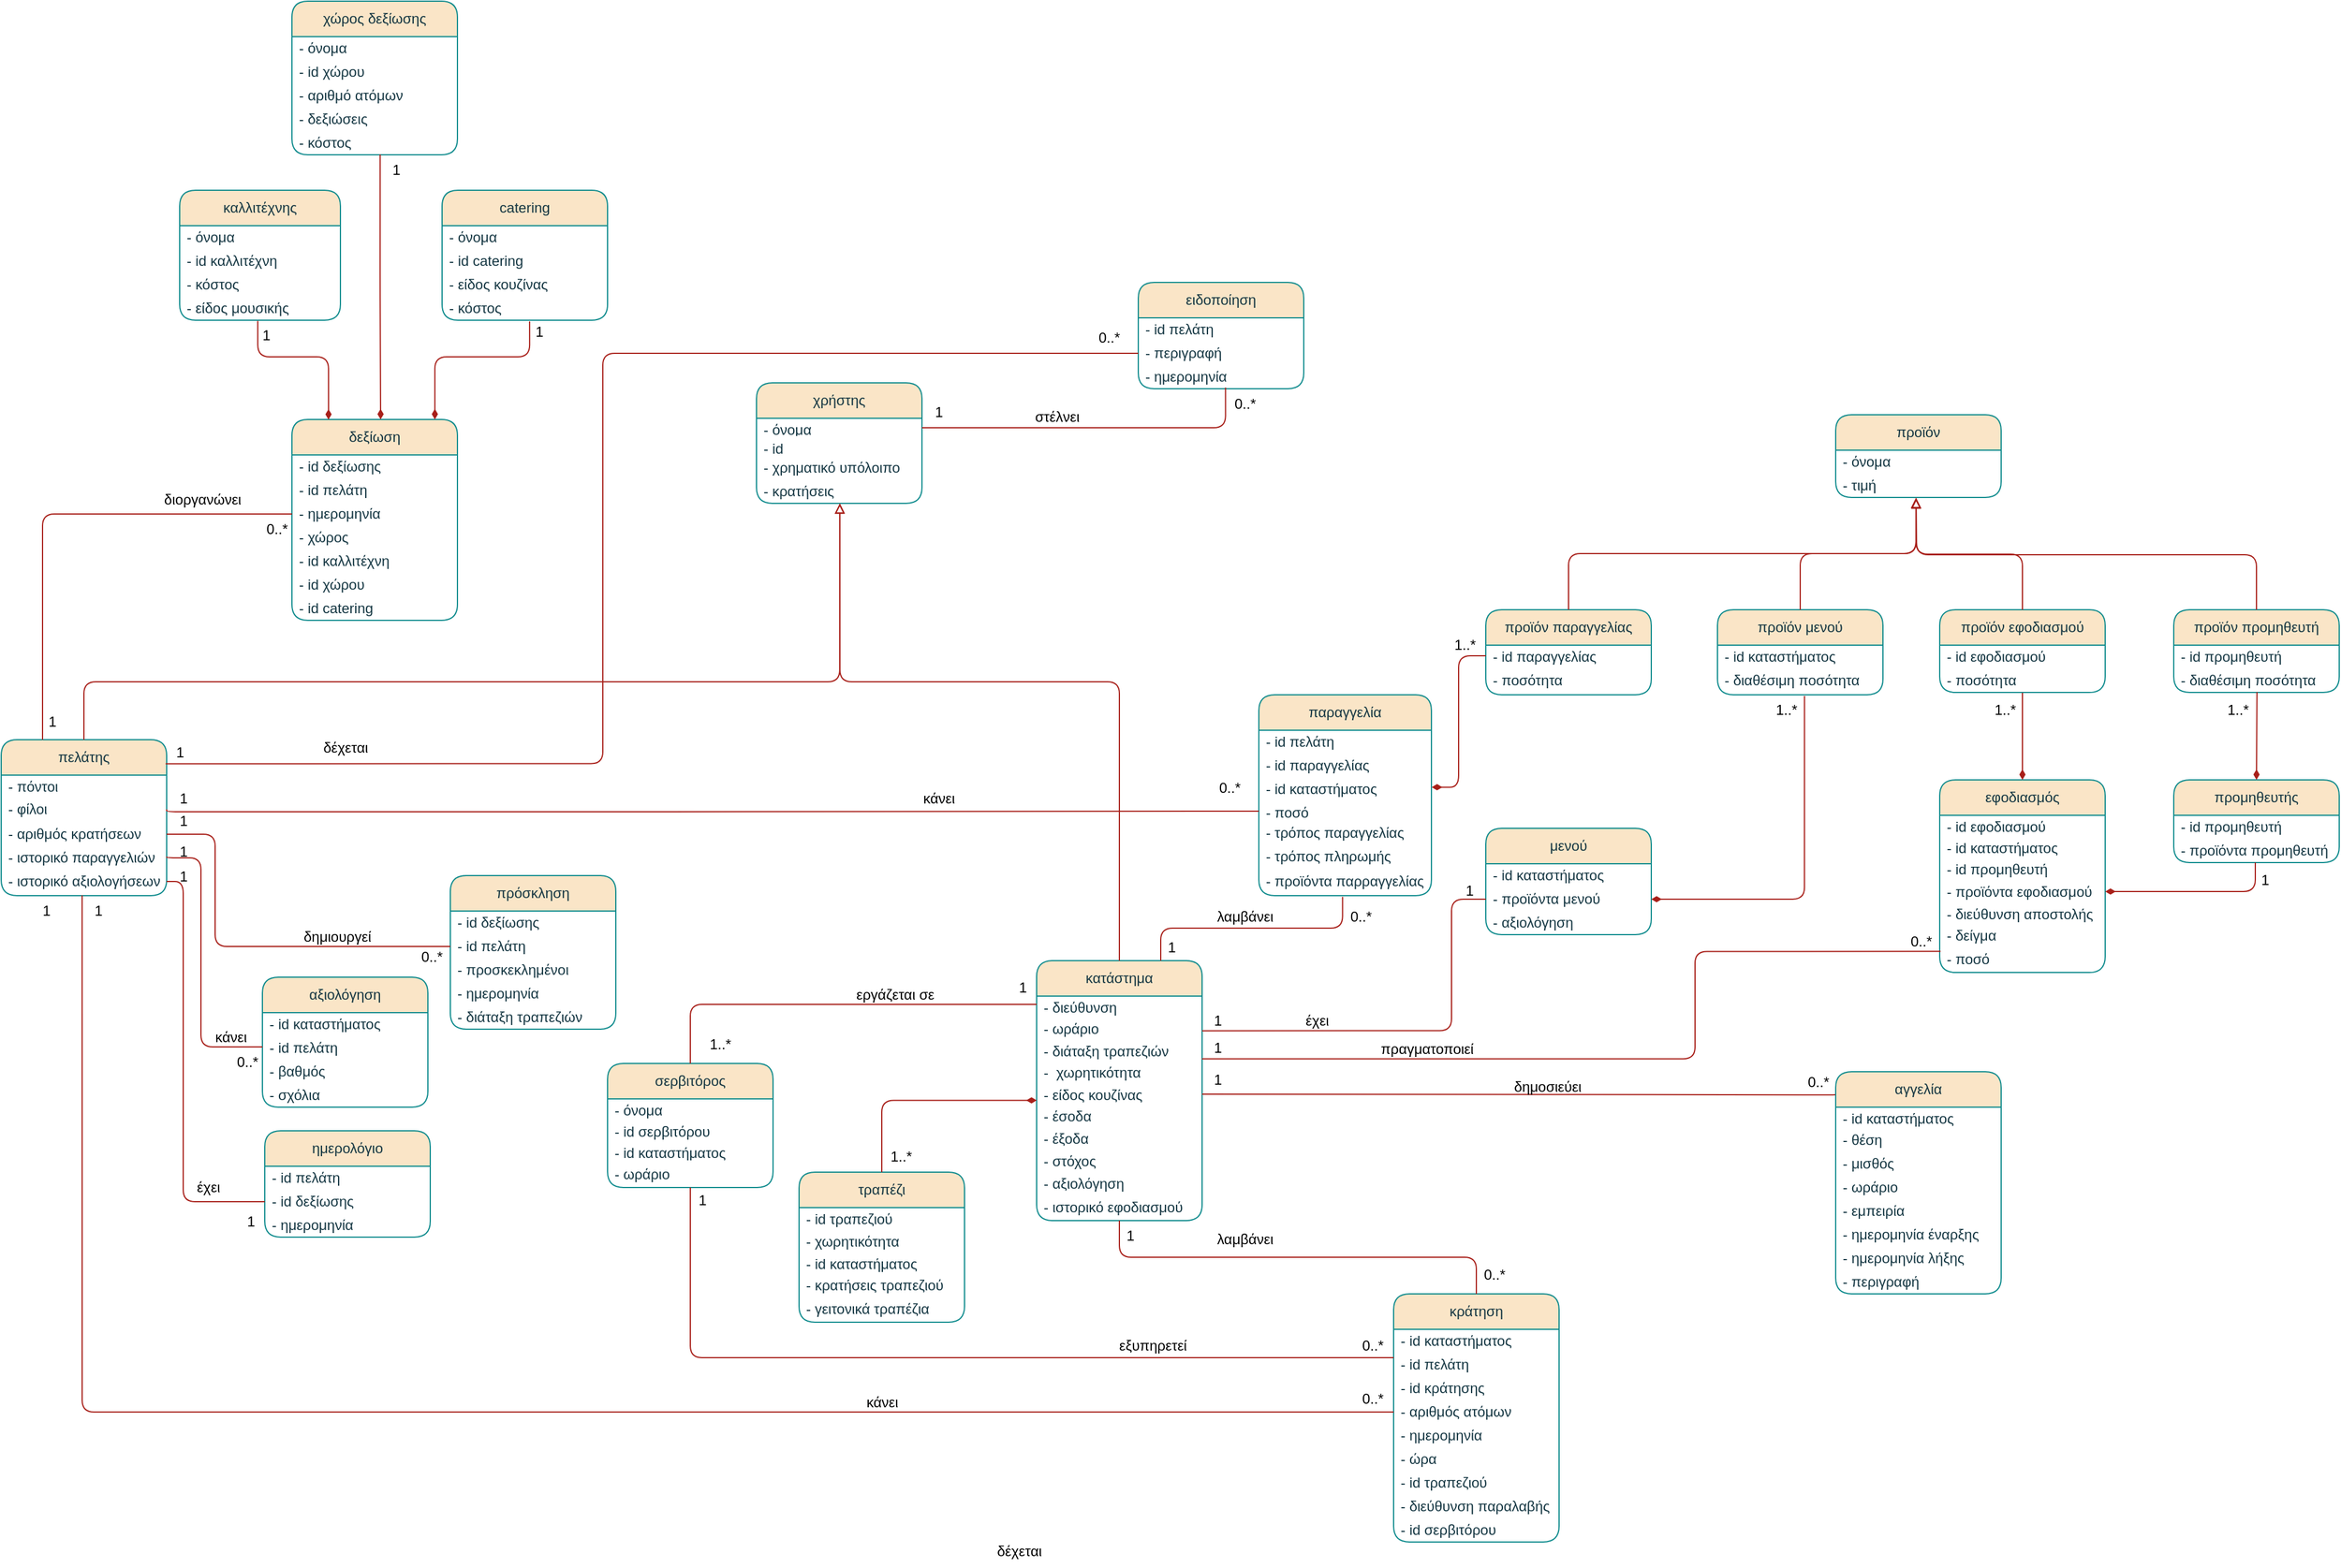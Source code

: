 <mxfile version="21.1.2" type="device">
  <diagram id="C5RBs43oDa-KdzZeNtuy" name="Page-1">
    <mxGraphModel dx="-220" dy="1915" grid="0" gridSize="10" guides="1" tooltips="1" connect="1" arrows="1" fold="1" page="1" pageScale="1" pageWidth="827" pageHeight="1169" background="#ffffff" math="0" shadow="0">
      <root>
        <mxCell id="WIyWlLk6GJQsqaUBKTNV-0" />
        <mxCell id="WIyWlLk6GJQsqaUBKTNV-1" parent="WIyWlLk6GJQsqaUBKTNV-0" />
        <mxCell id="jPD3LhmRUqBXW_XciYKY-1" value="κατάστημα" style="swimlane;fontStyle=0;childLayout=stackLayout;horizontal=1;startSize=30;horizontalStack=0;resizeParent=1;resizeParentMax=0;resizeLast=0;collapsible=1;marginBottom=0;whiteSpace=wrap;html=1;rounded=1;glass=0;shadow=0;labelBackgroundColor=none;fillColor=#FAE5C7;strokeColor=#0F8B8D;fontColor=#143642;" parent="WIyWlLk6GJQsqaUBKTNV-1" vertex="1">
          <mxGeometry x="2769" y="682" width="140" height="220" as="geometry">
            <mxRectangle x="1032" y="130" width="92" height="30" as="alternateBounds" />
          </mxGeometry>
        </mxCell>
        <mxCell id="jPD3LhmRUqBXW_XciYKY-2" value="- διεύθυνση" style="text;strokeColor=none;fillColor=none;align=left;verticalAlign=middle;spacingLeft=4;spacingRight=4;overflow=hidden;points=[[0,0.5],[1,0.5]];portConstraint=eastwest;rotatable=0;whiteSpace=wrap;html=1;glass=0;labelBackgroundColor=none;fontColor=#143642;" parent="jPD3LhmRUqBXW_XciYKY-1" vertex="1">
          <mxGeometry y="30" width="140" height="18" as="geometry" />
        </mxCell>
        <mxCell id="jPD3LhmRUqBXW_XciYKY-92" value="- ωράριο" style="text;strokeColor=none;fillColor=none;align=left;verticalAlign=middle;spacingLeft=4;spacingRight=4;overflow=hidden;points=[[0,0.5],[1,0.5]];portConstraint=eastwest;rotatable=0;whiteSpace=wrap;html=1;glass=0;labelBackgroundColor=none;fontColor=#143642;" parent="jPD3LhmRUqBXW_XciYKY-1" vertex="1">
          <mxGeometry y="48" width="140" height="19" as="geometry" />
        </mxCell>
        <mxCell id="jPD3LhmRUqBXW_XciYKY-101" value="- διάταξη τραπεζιών" style="text;strokeColor=none;fillColor=none;align=left;verticalAlign=middle;spacingLeft=4;spacingRight=4;overflow=hidden;points=[[0,0.5],[1,0.5]];portConstraint=eastwest;rotatable=0;whiteSpace=wrap;html=1;glass=0;labelBackgroundColor=none;fontColor=#143642;" parent="jPD3LhmRUqBXW_XciYKY-1" vertex="1">
          <mxGeometry y="67" width="140" height="18" as="geometry" />
        </mxCell>
        <mxCell id="jPD3LhmRUqBXW_XciYKY-109" value="-&amp;nbsp; χωρητικότητα" style="text;strokeColor=none;fillColor=none;align=left;verticalAlign=middle;spacingLeft=4;spacingRight=4;overflow=hidden;points=[[0,0.5],[1,0.5]];portConstraint=eastwest;rotatable=0;whiteSpace=wrap;html=1;glass=0;labelBackgroundColor=none;fontColor=#143642;" parent="jPD3LhmRUqBXW_XciYKY-1" vertex="1">
          <mxGeometry y="85" width="140" height="19" as="geometry" />
        </mxCell>
        <mxCell id="jPD3LhmRUqBXW_XciYKY-4" value="- είδος κουζίνας" style="text;strokeColor=none;fillColor=none;align=left;verticalAlign=middle;spacingLeft=4;spacingRight=4;overflow=hidden;points=[[0,0.5],[1,0.5]];portConstraint=eastwest;rotatable=0;whiteSpace=wrap;html=1;glass=0;labelBackgroundColor=none;fontColor=#143642;" parent="jPD3LhmRUqBXW_XciYKY-1" vertex="1">
          <mxGeometry y="104" width="140" height="18" as="geometry" />
        </mxCell>
        <mxCell id="jPD3LhmRUqBXW_XciYKY-104" value="- έσοδα&amp;nbsp;" style="text;strokeColor=none;fillColor=none;align=left;verticalAlign=middle;spacingLeft=4;spacingRight=4;overflow=hidden;points=[[0,0.5],[1,0.5]];portConstraint=eastwest;rotatable=0;whiteSpace=wrap;html=1;glass=0;labelBackgroundColor=none;fontColor=#143642;" parent="jPD3LhmRUqBXW_XciYKY-1" vertex="1">
          <mxGeometry y="122" width="140" height="19" as="geometry" />
        </mxCell>
        <mxCell id="jPD3LhmRUqBXW_XciYKY-107" value="- έξοδα" style="text;strokeColor=none;fillColor=none;align=left;verticalAlign=middle;spacingLeft=4;spacingRight=4;overflow=hidden;points=[[0,0.5],[1,0.5]];portConstraint=eastwest;rotatable=0;whiteSpace=wrap;html=1;glass=0;labelBackgroundColor=none;fontColor=#143642;" parent="jPD3LhmRUqBXW_XciYKY-1" vertex="1">
          <mxGeometry y="141" width="140" height="19" as="geometry" />
        </mxCell>
        <mxCell id="jPD3LhmRUqBXW_XciYKY-108" value="- στόχος" style="text;strokeColor=none;fillColor=none;align=left;verticalAlign=middle;spacingLeft=4;spacingRight=4;overflow=hidden;points=[[0,0.5],[1,0.5]];portConstraint=eastwest;rotatable=0;whiteSpace=wrap;html=1;glass=0;labelBackgroundColor=none;fontColor=#143642;" parent="jPD3LhmRUqBXW_XciYKY-1" vertex="1">
          <mxGeometry y="160" width="140" height="19" as="geometry" />
        </mxCell>
        <mxCell id="jPD3LhmRUqBXW_XciYKY-111" value="- αξιολόγηση" style="text;strokeColor=none;fillColor=none;align=left;verticalAlign=middle;spacingLeft=4;spacingRight=4;overflow=hidden;points=[[0,0.5],[1,0.5]];portConstraint=eastwest;rotatable=0;whiteSpace=wrap;html=1;glass=0;labelBackgroundColor=none;fontColor=#143642;" parent="jPD3LhmRUqBXW_XciYKY-1" vertex="1">
          <mxGeometry y="179" width="140" height="19" as="geometry" />
        </mxCell>
        <mxCell id="jPD3LhmRUqBXW_XciYKY-138" value="- ιστορικό εφοδιασμού" style="text;strokeColor=none;fillColor=none;align=left;verticalAlign=middle;spacingLeft=4;spacingRight=4;overflow=hidden;points=[[0,0.5],[1,0.5]];portConstraint=eastwest;rotatable=0;whiteSpace=wrap;html=1;glass=0;labelBackgroundColor=none;fontColor=#143642;" parent="jPD3LhmRUqBXW_XciYKY-1" vertex="1">
          <mxGeometry y="198" width="140" height="22" as="geometry" />
        </mxCell>
        <mxCell id="jPD3LhmRUqBXW_XciYKY-19" value="χρήστης" style="swimlane;fontStyle=0;childLayout=stackLayout;horizontal=1;startSize=30;horizontalStack=0;resizeParent=1;resizeParentMax=0;resizeLast=0;collapsible=1;marginBottom=0;whiteSpace=wrap;html=1;rounded=1;glass=0;labelBackgroundColor=none;fillColor=#FAE5C7;strokeColor=#0F8B8D;fontColor=#143642;" parent="WIyWlLk6GJQsqaUBKTNV-1" vertex="1">
          <mxGeometry x="2532" y="193" width="140" height="102" as="geometry" />
        </mxCell>
        <mxCell id="jPD3LhmRUqBXW_XciYKY-20" value="- όνομα" style="text;strokeColor=none;fillColor=none;align=left;verticalAlign=middle;spacingLeft=4;spacingRight=4;overflow=hidden;points=[[0,0.5],[1,0.5]];portConstraint=eastwest;rotatable=0;whiteSpace=wrap;html=1;glass=0;labelBackgroundColor=none;fontColor=#143642;" parent="jPD3LhmRUqBXW_XciYKY-19" vertex="1">
          <mxGeometry y="30" width="140" height="16" as="geometry" />
        </mxCell>
        <mxCell id="jPD3LhmRUqBXW_XciYKY-22" value="- id" style="text;strokeColor=none;fillColor=none;align=left;verticalAlign=middle;spacingLeft=4;spacingRight=4;overflow=hidden;points=[[0,0.5],[1,0.5]];portConstraint=eastwest;rotatable=0;whiteSpace=wrap;html=1;glass=0;labelBackgroundColor=none;fontColor=#143642;" parent="jPD3LhmRUqBXW_XciYKY-19" vertex="1">
          <mxGeometry y="46" width="140" height="16" as="geometry" />
        </mxCell>
        <mxCell id="jPD3LhmRUqBXW_XciYKY-134" value="- χρηματικό υπόλοιπο" style="text;strokeColor=none;fillColor=none;align=left;verticalAlign=middle;spacingLeft=4;spacingRight=4;overflow=hidden;points=[[0,0.5],[1,0.5]];portConstraint=eastwest;rotatable=0;whiteSpace=wrap;html=1;glass=0;labelBackgroundColor=none;fontColor=#143642;" parent="jPD3LhmRUqBXW_XciYKY-19" vertex="1">
          <mxGeometry y="62" width="140" height="20" as="geometry" />
        </mxCell>
        <mxCell id="jPD3LhmRUqBXW_XciYKY-192" value="- κρατήσεις" style="text;strokeColor=none;fillColor=none;align=left;verticalAlign=middle;spacingLeft=4;spacingRight=4;overflow=hidden;points=[[0,0.5],[1,0.5]];portConstraint=eastwest;rotatable=0;whiteSpace=wrap;html=1;glass=0;labelBackgroundColor=none;fontColor=#143642;" parent="jPD3LhmRUqBXW_XciYKY-19" vertex="1">
          <mxGeometry y="82" width="140" height="20" as="geometry" />
        </mxCell>
        <mxCell id="jPD3LhmRUqBXW_XciYKY-23" value="τραπέζι" style="swimlane;fontStyle=0;childLayout=stackLayout;horizontal=1;startSize=30;horizontalStack=0;resizeParent=1;resizeParentMax=0;resizeLast=0;collapsible=1;marginBottom=0;whiteSpace=wrap;html=1;rounded=1;glass=0;labelBackgroundColor=none;fillColor=#FAE5C7;strokeColor=#0F8B8D;fontColor=#143642;" parent="WIyWlLk6GJQsqaUBKTNV-1" vertex="1">
          <mxGeometry x="2568" y="861" width="140" height="127" as="geometry" />
        </mxCell>
        <mxCell id="jPD3LhmRUqBXW_XciYKY-25" value="- id τραπεζιού" style="text;strokeColor=none;fillColor=none;align=left;verticalAlign=middle;spacingLeft=4;spacingRight=4;overflow=hidden;points=[[0,0.5],[1,0.5]];portConstraint=eastwest;rotatable=0;whiteSpace=wrap;html=1;glass=0;labelBackgroundColor=none;fontColor=#143642;" parent="jPD3LhmRUqBXW_XciYKY-23" vertex="1">
          <mxGeometry y="30" width="140" height="19" as="geometry" />
        </mxCell>
        <mxCell id="jPD3LhmRUqBXW_XciYKY-24" value="- χωρητικότητα" style="text;strokeColor=none;fillColor=none;align=left;verticalAlign=middle;spacingLeft=4;spacingRight=4;overflow=hidden;points=[[0,0.5],[1,0.5]];portConstraint=eastwest;rotatable=0;whiteSpace=wrap;html=1;glass=0;labelBackgroundColor=none;fontColor=#143642;" parent="jPD3LhmRUqBXW_XciYKY-23" vertex="1">
          <mxGeometry y="49" width="140" height="19" as="geometry" />
        </mxCell>
        <mxCell id="jPD3LhmRUqBXW_XciYKY-124" value="- id καταστήματος" style="text;strokeColor=none;fillColor=none;align=left;verticalAlign=middle;spacingLeft=4;spacingRight=4;overflow=hidden;points=[[0,0.5],[1,0.5]];portConstraint=eastwest;rotatable=0;whiteSpace=wrap;html=1;glass=0;labelBackgroundColor=none;fontColor=#143642;" parent="jPD3LhmRUqBXW_XciYKY-23" vertex="1">
          <mxGeometry y="68" width="140" height="18" as="geometry" />
        </mxCell>
        <mxCell id="jPD3LhmRUqBXW_XciYKY-26" value="- κρατήσεις τραπεζιού" style="text;strokeColor=none;fillColor=none;align=left;verticalAlign=middle;spacingLeft=4;spacingRight=4;overflow=hidden;points=[[0,0.5],[1,0.5]];portConstraint=eastwest;rotatable=0;whiteSpace=wrap;html=1;glass=0;labelBackgroundColor=none;fontColor=#143642;" parent="jPD3LhmRUqBXW_XciYKY-23" vertex="1">
          <mxGeometry y="86" width="140" height="19" as="geometry" />
        </mxCell>
        <mxCell id="jPD3LhmRUqBXW_XciYKY-127" value="- γειτονικά τραπέζια" style="text;strokeColor=none;fillColor=none;align=left;verticalAlign=middle;spacingLeft=4;spacingRight=4;overflow=hidden;points=[[0,0.5],[1,0.5]];portConstraint=eastwest;rotatable=0;whiteSpace=wrap;html=1;glass=0;labelBackgroundColor=none;fontColor=#143642;" parent="jPD3LhmRUqBXW_XciYKY-23" vertex="1">
          <mxGeometry y="105" width="140" height="22" as="geometry" />
        </mxCell>
        <mxCell id="jPD3LhmRUqBXW_XciYKY-27" value="μενού" style="swimlane;fontStyle=0;childLayout=stackLayout;horizontal=1;startSize=30;horizontalStack=0;resizeParent=1;resizeParentMax=0;resizeLast=0;collapsible=1;marginBottom=0;whiteSpace=wrap;html=1;rounded=1;glass=0;labelBackgroundColor=none;fillColor=#FAE5C7;strokeColor=#0F8B8D;fontColor=#143642;" parent="WIyWlLk6GJQsqaUBKTNV-1" vertex="1">
          <mxGeometry x="3149" y="570" width="140" height="90" as="geometry" />
        </mxCell>
        <mxCell id="jPD3LhmRUqBXW_XciYKY-28" value="- id καταστήματος" style="text;strokeColor=none;fillColor=none;align=left;verticalAlign=middle;spacingLeft=4;spacingRight=4;overflow=hidden;points=[[0,0.5],[1,0.5]];portConstraint=eastwest;rotatable=0;whiteSpace=wrap;html=1;glass=0;labelBackgroundColor=none;fontColor=#143642;" parent="jPD3LhmRUqBXW_XciYKY-27" vertex="1">
          <mxGeometry y="30" width="140" height="20" as="geometry" />
        </mxCell>
        <mxCell id="jPD3LhmRUqBXW_XciYKY-135" value="- προϊόντα μενού" style="text;strokeColor=none;fillColor=none;align=left;verticalAlign=middle;spacingLeft=4;spacingRight=4;overflow=hidden;points=[[0,0.5],[1,0.5]];portConstraint=eastwest;rotatable=0;whiteSpace=wrap;html=1;glass=0;labelBackgroundColor=none;fontColor=#143642;" parent="jPD3LhmRUqBXW_XciYKY-27" vertex="1">
          <mxGeometry y="50" width="140" height="20" as="geometry" />
        </mxCell>
        <mxCell id="jPD3LhmRUqBXW_XciYKY-153" value="- αξιολόγηση&amp;nbsp;" style="text;strokeColor=none;fillColor=none;align=left;verticalAlign=middle;spacingLeft=4;spacingRight=4;overflow=hidden;points=[[0,0.5],[1,0.5]];portConstraint=eastwest;rotatable=0;whiteSpace=wrap;html=1;glass=0;labelBackgroundColor=none;fontColor=#143642;" parent="jPD3LhmRUqBXW_XciYKY-27" vertex="1">
          <mxGeometry y="70" width="140" height="20" as="geometry" />
        </mxCell>
        <mxCell id="jPD3LhmRUqBXW_XciYKY-35" value="σερβιτόρος" style="swimlane;fontStyle=0;childLayout=stackLayout;horizontal=1;startSize=30;horizontalStack=0;resizeParent=1;resizeParentMax=0;resizeLast=0;collapsible=1;marginBottom=0;whiteSpace=wrap;html=1;rounded=1;glass=0;labelBackgroundColor=none;fillColor=#FAE5C7;strokeColor=#0F8B8D;fontColor=#143642;" parent="WIyWlLk6GJQsqaUBKTNV-1" vertex="1">
          <mxGeometry x="2406" y="769" width="140" height="105" as="geometry" />
        </mxCell>
        <mxCell id="jPD3LhmRUqBXW_XciYKY-36" value="- όνομα" style="text;strokeColor=none;fillColor=none;align=left;verticalAlign=middle;spacingLeft=4;spacingRight=4;overflow=hidden;points=[[0,0.5],[1,0.5]];portConstraint=eastwest;rotatable=0;whiteSpace=wrap;html=1;glass=0;labelBackgroundColor=none;fontColor=#143642;" parent="jPD3LhmRUqBXW_XciYKY-35" vertex="1">
          <mxGeometry y="30" width="140" height="18" as="geometry" />
        </mxCell>
        <mxCell id="jPD3LhmRUqBXW_XciYKY-37" value="- id σερβιτόρου" style="text;strokeColor=none;fillColor=none;align=left;verticalAlign=middle;spacingLeft=4;spacingRight=4;overflow=hidden;points=[[0,0.5],[1,0.5]];portConstraint=eastwest;rotatable=0;whiteSpace=wrap;html=1;glass=0;labelBackgroundColor=none;fontColor=#143642;" parent="jPD3LhmRUqBXW_XciYKY-35" vertex="1">
          <mxGeometry y="48" width="140" height="18" as="geometry" />
        </mxCell>
        <mxCell id="jPD3LhmRUqBXW_XciYKY-38" value="- id καταστήματος" style="text;strokeColor=none;fillColor=none;align=left;verticalAlign=middle;spacingLeft=4;spacingRight=4;overflow=hidden;points=[[0,0.5],[1,0.5]];portConstraint=eastwest;rotatable=0;whiteSpace=wrap;html=1;glass=0;labelBackgroundColor=none;fontColor=#143642;" parent="jPD3LhmRUqBXW_XciYKY-35" vertex="1">
          <mxGeometry y="66" width="140" height="17" as="geometry" />
        </mxCell>
        <mxCell id="jPD3LhmRUqBXW_XciYKY-122" value="- ωράριο" style="text;strokeColor=none;fillColor=none;align=left;verticalAlign=middle;spacingLeft=4;spacingRight=4;overflow=hidden;points=[[0,0.5],[1,0.5]];portConstraint=eastwest;rotatable=0;whiteSpace=wrap;html=1;glass=0;labelBackgroundColor=none;fontColor=#143642;" parent="jPD3LhmRUqBXW_XciYKY-35" vertex="1">
          <mxGeometry y="83" width="140" height="22" as="geometry" />
        </mxCell>
        <mxCell id="jPD3LhmRUqBXW_XciYKY-143" value="προϊόν" style="swimlane;fontStyle=0;childLayout=stackLayout;horizontal=1;startSize=30;horizontalStack=0;resizeParent=1;resizeParentMax=0;resizeLast=0;collapsible=1;marginBottom=0;whiteSpace=wrap;html=1;rounded=1;swimlaneLine=1;glass=0;labelBackgroundColor=none;fillColor=#FAE5C7;strokeColor=#0F8B8D;fontColor=#143642;" parent="WIyWlLk6GJQsqaUBKTNV-1" vertex="1">
          <mxGeometry x="3445" y="220" width="140" height="70" as="geometry">
            <mxRectangle x="867" y="407" width="79" height="30" as="alternateBounds" />
          </mxGeometry>
        </mxCell>
        <mxCell id="jPD3LhmRUqBXW_XciYKY-148" value="- όνομα" style="text;strokeColor=none;fillColor=none;align=left;verticalAlign=middle;spacingLeft=4;spacingRight=4;overflow=hidden;points=[[0,0.5],[1,0.5]];portConstraint=eastwest;rotatable=0;whiteSpace=wrap;html=1;glass=0;labelBackgroundColor=none;fontColor=#143642;" parent="jPD3LhmRUqBXW_XciYKY-143" vertex="1">
          <mxGeometry y="30" width="140" height="20" as="geometry" />
        </mxCell>
        <mxCell id="jPD3LhmRUqBXW_XciYKY-149" value="- τιμή" style="text;strokeColor=none;fillColor=none;align=left;verticalAlign=middle;spacingLeft=4;spacingRight=4;overflow=hidden;points=[[0,0.5],[1,0.5]];portConstraint=eastwest;rotatable=0;whiteSpace=wrap;html=1;glass=0;labelBackgroundColor=none;fontColor=#143642;" parent="jPD3LhmRUqBXW_XciYKY-143" vertex="1">
          <mxGeometry y="50" width="140" height="20" as="geometry" />
        </mxCell>
        <mxCell id="jPD3LhmRUqBXW_XciYKY-154" value="παραγγελία" style="swimlane;fontStyle=0;childLayout=stackLayout;horizontal=1;startSize=30;horizontalStack=0;resizeParent=1;resizeParentMax=0;resizeLast=0;collapsible=1;marginBottom=0;whiteSpace=wrap;html=1;rounded=1;glass=0;labelBackgroundColor=none;fillColor=#FAE5C7;strokeColor=#0F8B8D;fontColor=#143642;" parent="WIyWlLk6GJQsqaUBKTNV-1" vertex="1">
          <mxGeometry x="2957" y="457" width="146" height="170" as="geometry">
            <mxRectangle x="1220" y="367" width="97" height="30" as="alternateBounds" />
          </mxGeometry>
        </mxCell>
        <mxCell id="jPD3LhmRUqBXW_XciYKY-155" value="- id πελάτη" style="text;strokeColor=none;fillColor=none;align=left;verticalAlign=middle;spacingLeft=4;spacingRight=4;overflow=hidden;points=[[0,0.5],[1,0.5]];portConstraint=eastwest;rotatable=0;whiteSpace=wrap;html=1;glass=0;labelBackgroundColor=none;fontColor=#143642;" parent="jPD3LhmRUqBXW_XciYKY-154" vertex="1">
          <mxGeometry y="30" width="146" height="20" as="geometry" />
        </mxCell>
        <mxCell id="jPD3LhmRUqBXW_XciYKY-156" value="- id παραγγελίας" style="text;strokeColor=none;fillColor=none;align=left;verticalAlign=middle;spacingLeft=4;spacingRight=4;overflow=hidden;points=[[0,0.5],[1,0.5]];portConstraint=eastwest;rotatable=0;whiteSpace=wrap;html=1;glass=0;labelBackgroundColor=none;fontColor=#143642;" parent="jPD3LhmRUqBXW_XciYKY-154" vertex="1">
          <mxGeometry y="50" width="146" height="20" as="geometry" />
        </mxCell>
        <mxCell id="jPD3LhmRUqBXW_XciYKY-157" value="- id καταστήματος" style="text;strokeColor=none;fillColor=none;align=left;verticalAlign=middle;spacingLeft=4;spacingRight=4;overflow=hidden;points=[[0,0.5],[1,0.5]];portConstraint=eastwest;rotatable=0;whiteSpace=wrap;html=1;glass=0;labelBackgroundColor=none;fontColor=#143642;" parent="jPD3LhmRUqBXW_XciYKY-154" vertex="1">
          <mxGeometry y="70" width="146" height="20" as="geometry" />
        </mxCell>
        <mxCell id="jPD3LhmRUqBXW_XciYKY-158" value="- ποσό" style="text;strokeColor=none;fillColor=none;align=left;verticalAlign=middle;spacingLeft=4;spacingRight=4;overflow=hidden;points=[[0,0.5],[1,0.5]];portConstraint=eastwest;rotatable=0;whiteSpace=wrap;html=1;glass=0;labelBackgroundColor=none;fontColor=#143642;" parent="jPD3LhmRUqBXW_XciYKY-154" vertex="1">
          <mxGeometry y="90" width="146" height="17" as="geometry" />
        </mxCell>
        <mxCell id="jPD3LhmRUqBXW_XciYKY-159" value="- τρόπος παραγγελίας" style="text;strokeColor=none;fillColor=none;align=left;verticalAlign=middle;spacingLeft=4;spacingRight=4;overflow=hidden;points=[[0,0.5],[1,0.5]];portConstraint=eastwest;rotatable=0;whiteSpace=wrap;html=1;glass=0;labelBackgroundColor=none;fontColor=#143642;" parent="jPD3LhmRUqBXW_XciYKY-154" vertex="1">
          <mxGeometry y="107" width="146" height="20" as="geometry" />
        </mxCell>
        <mxCell id="jPD3LhmRUqBXW_XciYKY-160" value="- τρόπος πληρωμής" style="text;strokeColor=none;fillColor=none;align=left;verticalAlign=middle;spacingLeft=4;spacingRight=4;overflow=hidden;points=[[0,0.5],[1,0.5]];portConstraint=eastwest;rotatable=0;whiteSpace=wrap;html=1;glass=0;labelBackgroundColor=none;fontColor=#143642;" parent="jPD3LhmRUqBXW_XciYKY-154" vertex="1">
          <mxGeometry y="127" width="146" height="18" as="geometry" />
        </mxCell>
        <mxCell id="jPD3LhmRUqBXW_XciYKY-161" value="- προϊόντα παρραγγελίας" style="text;strokeColor=none;fillColor=none;align=left;verticalAlign=middle;spacingLeft=4;spacingRight=4;overflow=hidden;points=[[0,0.5],[1,0.5]];portConstraint=eastwest;rotatable=0;whiteSpace=wrap;html=1;glass=0;labelBackgroundColor=none;fontColor=#143642;" parent="jPD3LhmRUqBXW_XciYKY-154" vertex="1">
          <mxGeometry y="145" width="146" height="25" as="geometry" />
        </mxCell>
        <mxCell id="jPD3LhmRUqBXW_XciYKY-172" value="προϊόν μενού" style="swimlane;fontStyle=0;childLayout=stackLayout;horizontal=1;startSize=30;horizontalStack=0;resizeParent=1;resizeParentMax=0;resizeLast=0;collapsible=1;marginBottom=0;whiteSpace=wrap;html=1;rounded=1;swimlaneLine=1;glass=0;labelBackgroundColor=none;fillColor=#FAE5C7;strokeColor=#0F8B8D;fontColor=#143642;" parent="WIyWlLk6GJQsqaUBKTNV-1" vertex="1">
          <mxGeometry x="3345" y="385" width="140" height="72" as="geometry">
            <mxRectangle x="867" y="407" width="79" height="30" as="alternateBounds" />
          </mxGeometry>
        </mxCell>
        <mxCell id="jPD3LhmRUqBXW_XciYKY-173" value="- id καταστήματος" style="text;strokeColor=none;fillColor=none;align=left;verticalAlign=middle;spacingLeft=4;spacingRight=4;overflow=hidden;points=[[0,0.5],[1,0.5]];portConstraint=eastwest;rotatable=0;whiteSpace=wrap;html=1;glass=0;labelBackgroundColor=none;fontColor=#143642;" parent="jPD3LhmRUqBXW_XciYKY-172" vertex="1">
          <mxGeometry y="30" width="140" height="18" as="geometry" />
        </mxCell>
        <mxCell id="jPD3LhmRUqBXW_XciYKY-176" value="- διαθέσιμη ποσότητα" style="text;strokeColor=none;fillColor=none;align=left;verticalAlign=middle;spacingLeft=4;spacingRight=4;overflow=hidden;points=[[0,0.5],[1,0.5]];portConstraint=eastwest;rotatable=0;whiteSpace=wrap;html=1;glass=0;labelBackgroundColor=none;fontColor=#143642;" parent="jPD3LhmRUqBXW_XciYKY-172" vertex="1">
          <mxGeometry y="48" width="140" height="24" as="geometry" />
        </mxCell>
        <mxCell id="jPD3LhmRUqBXW_XciYKY-177" value="προϊόν παραγγελίας" style="swimlane;fontStyle=0;childLayout=stackLayout;horizontal=1;startSize=30;horizontalStack=0;resizeParent=1;resizeParentMax=0;resizeLast=0;collapsible=1;marginBottom=0;whiteSpace=wrap;html=1;rounded=1;swimlaneLine=1;glass=0;labelBackgroundColor=none;fillColor=#FAE5C7;strokeColor=#0F8B8D;fontColor=#143642;" parent="WIyWlLk6GJQsqaUBKTNV-1" vertex="1">
          <mxGeometry x="3149" y="385" width="140" height="72" as="geometry">
            <mxRectangle x="867" y="407" width="79" height="30" as="alternateBounds" />
          </mxGeometry>
        </mxCell>
        <mxCell id="jPD3LhmRUqBXW_XciYKY-178" value="- id παραγγελίας" style="text;strokeColor=none;fillColor=none;align=left;verticalAlign=middle;spacingLeft=4;spacingRight=4;overflow=hidden;points=[[0,0.5],[1,0.5]];portConstraint=eastwest;rotatable=0;whiteSpace=wrap;html=1;glass=0;labelBackgroundColor=none;fontColor=#143642;" parent="jPD3LhmRUqBXW_XciYKY-177" vertex="1">
          <mxGeometry y="30" width="140" height="18" as="geometry" />
        </mxCell>
        <mxCell id="jPD3LhmRUqBXW_XciYKY-181" value="- ποσότητα" style="text;strokeColor=none;fillColor=none;align=left;verticalAlign=middle;spacingLeft=4;spacingRight=4;overflow=hidden;points=[[0,0.5],[1,0.5]];portConstraint=eastwest;rotatable=0;whiteSpace=wrap;html=1;glass=0;labelBackgroundColor=none;fontColor=#143642;" parent="jPD3LhmRUqBXW_XciYKY-177" vertex="1">
          <mxGeometry y="48" width="140" height="24" as="geometry" />
        </mxCell>
        <mxCell id="jPD3LhmRUqBXW_XciYKY-182" value="κράτηση" style="swimlane;fontStyle=0;childLayout=stackLayout;horizontal=1;startSize=30;horizontalStack=0;resizeParent=1;resizeParentMax=0;resizeLast=0;collapsible=1;marginBottom=0;whiteSpace=wrap;html=1;rounded=1;glass=0;labelBackgroundColor=none;fillColor=#FAE5C7;strokeColor=#0F8B8D;fontColor=#143642;" parent="WIyWlLk6GJQsqaUBKTNV-1" vertex="1">
          <mxGeometry x="3071" y="964" width="140" height="210" as="geometry" />
        </mxCell>
        <mxCell id="jPD3LhmRUqBXW_XciYKY-183" value="- id καταστήματος" style="text;strokeColor=none;fillColor=none;align=left;verticalAlign=middle;spacingLeft=4;spacingRight=4;overflow=hidden;points=[[0,0.5],[1,0.5]];portConstraint=eastwest;rotatable=0;whiteSpace=wrap;html=1;glass=0;labelBackgroundColor=none;fontColor=#143642;" parent="jPD3LhmRUqBXW_XciYKY-182" vertex="1">
          <mxGeometry y="30" width="140" height="20" as="geometry" />
        </mxCell>
        <mxCell id="jPD3LhmRUqBXW_XciYKY-184" value="- id πελάτη" style="text;strokeColor=none;fillColor=none;align=left;verticalAlign=middle;spacingLeft=4;spacingRight=4;overflow=hidden;points=[[0,0.5],[1,0.5]];portConstraint=eastwest;rotatable=0;whiteSpace=wrap;html=1;glass=0;labelBackgroundColor=none;fontColor=#143642;" parent="jPD3LhmRUqBXW_XciYKY-182" vertex="1">
          <mxGeometry y="50" width="140" height="20" as="geometry" />
        </mxCell>
        <mxCell id="jPD3LhmRUqBXW_XciYKY-186" value="- id κράτησης" style="text;strokeColor=none;fillColor=none;align=left;verticalAlign=middle;spacingLeft=4;spacingRight=4;overflow=hidden;points=[[0,0.5],[1,0.5]];portConstraint=eastwest;rotatable=0;whiteSpace=wrap;html=1;glass=0;labelBackgroundColor=none;fontColor=#143642;" parent="jPD3LhmRUqBXW_XciYKY-182" vertex="1">
          <mxGeometry y="70" width="140" height="20" as="geometry" />
        </mxCell>
        <mxCell id="jPD3LhmRUqBXW_XciYKY-187" value="- αριθμός ατόμων" style="text;strokeColor=none;fillColor=none;align=left;verticalAlign=middle;spacingLeft=4;spacingRight=4;overflow=hidden;points=[[0,0.5],[1,0.5]];portConstraint=eastwest;rotatable=0;whiteSpace=wrap;html=1;glass=0;labelBackgroundColor=none;fontColor=#143642;" parent="jPD3LhmRUqBXW_XciYKY-182" vertex="1">
          <mxGeometry y="90" width="140" height="20" as="geometry" />
        </mxCell>
        <mxCell id="jPD3LhmRUqBXW_XciYKY-188" value="- ημερομηνία" style="text;strokeColor=none;fillColor=none;align=left;verticalAlign=middle;spacingLeft=4;spacingRight=4;overflow=hidden;points=[[0,0.5],[1,0.5]];portConstraint=eastwest;rotatable=0;whiteSpace=wrap;html=1;glass=0;labelBackgroundColor=none;fontColor=#143642;" parent="jPD3LhmRUqBXW_XciYKY-182" vertex="1">
          <mxGeometry y="110" width="140" height="20" as="geometry" />
        </mxCell>
        <mxCell id="jPD3LhmRUqBXW_XciYKY-189" value="- ώρα" style="text;strokeColor=none;fillColor=none;align=left;verticalAlign=middle;spacingLeft=4;spacingRight=4;overflow=hidden;points=[[0,0.5],[1,0.5]];portConstraint=eastwest;rotatable=0;whiteSpace=wrap;html=1;glass=0;labelBackgroundColor=none;fontColor=#143642;" parent="jPD3LhmRUqBXW_XciYKY-182" vertex="1">
          <mxGeometry y="130" width="140" height="20" as="geometry" />
        </mxCell>
        <mxCell id="jPD3LhmRUqBXW_XciYKY-191" value="- id τραπεζιού" style="text;strokeColor=none;fillColor=none;align=left;verticalAlign=middle;spacingLeft=4;spacingRight=4;overflow=hidden;points=[[0,0.5],[1,0.5]];portConstraint=eastwest;rotatable=0;whiteSpace=wrap;html=1;glass=0;labelBackgroundColor=none;fontColor=#143642;" parent="jPD3LhmRUqBXW_XciYKY-182" vertex="1">
          <mxGeometry y="150" width="140" height="20" as="geometry" />
        </mxCell>
        <mxCell id="jPD3LhmRUqBXW_XciYKY-190" value="- διεύθυνση παραλαβής" style="text;strokeColor=none;fillColor=none;align=left;verticalAlign=middle;spacingLeft=4;spacingRight=4;overflow=hidden;points=[[0,0.5],[1,0.5]];portConstraint=eastwest;rotatable=0;whiteSpace=wrap;html=1;glass=0;labelBackgroundColor=none;fontColor=#143642;" parent="jPD3LhmRUqBXW_XciYKY-182" vertex="1">
          <mxGeometry y="170" width="140" height="20" as="geometry" />
        </mxCell>
        <mxCell id="j1QLpnbnftJN632dYdU--0" value="- id σερβιτόρου" style="text;strokeColor=none;fillColor=none;align=left;verticalAlign=middle;spacingLeft=4;spacingRight=4;overflow=hidden;points=[[0,0.5],[1,0.5]];portConstraint=eastwest;rotatable=0;whiteSpace=wrap;html=1;glass=0;labelBackgroundColor=none;fontColor=#143642;" vertex="1" parent="jPD3LhmRUqBXW_XciYKY-182">
          <mxGeometry y="190" width="140" height="20" as="geometry" />
        </mxCell>
        <mxCell id="whyVqAES7MqAua8NVSyL-0" value="εφοδιασμός" style="swimlane;fontStyle=0;childLayout=stackLayout;horizontal=1;startSize=30;horizontalStack=0;resizeParent=1;resizeParentMax=0;resizeLast=0;collapsible=1;marginBottom=0;whiteSpace=wrap;html=1;rounded=1;glass=0;shadow=0;labelBackgroundColor=none;fillColor=#FAE5C7;strokeColor=#0F8B8D;fontColor=#143642;" parent="WIyWlLk6GJQsqaUBKTNV-1" vertex="1">
          <mxGeometry x="3533" y="529" width="140" height="163" as="geometry">
            <mxRectangle x="1032" y="130" width="92" height="30" as="alternateBounds" />
          </mxGeometry>
        </mxCell>
        <mxCell id="whyVqAES7MqAua8NVSyL-3" value="- id εφοδιασμού" style="text;strokeColor=none;fillColor=none;align=left;verticalAlign=middle;spacingLeft=4;spacingRight=4;overflow=hidden;points=[[0,0.5],[1,0.5]];portConstraint=eastwest;rotatable=0;whiteSpace=wrap;html=1;glass=0;labelBackgroundColor=none;fontColor=#143642;" parent="whyVqAES7MqAua8NVSyL-0" vertex="1">
          <mxGeometry y="30" width="140" height="18" as="geometry" />
        </mxCell>
        <mxCell id="whyVqAES7MqAua8NVSyL-1" value="- id καταστήματος" style="text;strokeColor=none;fillColor=none;align=left;verticalAlign=middle;spacingLeft=4;spacingRight=4;overflow=hidden;points=[[0,0.5],[1,0.5]];portConstraint=eastwest;rotatable=0;whiteSpace=wrap;html=1;glass=0;labelBackgroundColor=none;fontColor=#143642;" parent="whyVqAES7MqAua8NVSyL-0" vertex="1">
          <mxGeometry y="48" width="140" height="18" as="geometry" />
        </mxCell>
        <mxCell id="whyVqAES7MqAua8NVSyL-2" value="- id προμηθευτή" style="text;strokeColor=none;fillColor=none;align=left;verticalAlign=middle;spacingLeft=4;spacingRight=4;overflow=hidden;points=[[0,0.5],[1,0.5]];portConstraint=eastwest;rotatable=0;whiteSpace=wrap;html=1;glass=0;labelBackgroundColor=none;fontColor=#143642;" parent="whyVqAES7MqAua8NVSyL-0" vertex="1">
          <mxGeometry y="66" width="140" height="19" as="geometry" />
        </mxCell>
        <mxCell id="whyVqAES7MqAua8NVSyL-4" value="- προϊόντα εφοδιασμού" style="text;strokeColor=none;fillColor=none;align=left;verticalAlign=middle;spacingLeft=4;spacingRight=4;overflow=hidden;points=[[0,0.5],[1,0.5]];portConstraint=eastwest;rotatable=0;whiteSpace=wrap;html=1;glass=0;labelBackgroundColor=none;fontColor=#143642;" parent="whyVqAES7MqAua8NVSyL-0" vertex="1">
          <mxGeometry y="85" width="140" height="19" as="geometry" />
        </mxCell>
        <mxCell id="whyVqAES7MqAua8NVSyL-5" value="- διεύθυνση αποστολής" style="text;strokeColor=none;fillColor=none;align=left;verticalAlign=middle;spacingLeft=4;spacingRight=4;overflow=hidden;points=[[0,0.5],[1,0.5]];portConstraint=eastwest;rotatable=0;whiteSpace=wrap;html=1;glass=0;labelBackgroundColor=none;fontColor=#143642;" parent="whyVqAES7MqAua8NVSyL-0" vertex="1">
          <mxGeometry y="104" width="140" height="18" as="geometry" />
        </mxCell>
        <mxCell id="whyVqAES7MqAua8NVSyL-6" value="- δείγμα" style="text;strokeColor=none;fillColor=none;align=left;verticalAlign=middle;spacingLeft=4;spacingRight=4;overflow=hidden;points=[[0,0.5],[1,0.5]];portConstraint=eastwest;rotatable=0;whiteSpace=wrap;html=1;glass=0;labelBackgroundColor=none;fontColor=#143642;" parent="whyVqAES7MqAua8NVSyL-0" vertex="1">
          <mxGeometry y="122" width="140" height="19" as="geometry" />
        </mxCell>
        <mxCell id="whyVqAES7MqAua8NVSyL-10" value="- ποσό" style="text;strokeColor=none;fillColor=none;align=left;verticalAlign=middle;spacingLeft=4;spacingRight=4;overflow=hidden;points=[[0,0.5],[1,0.5]];portConstraint=eastwest;rotatable=0;whiteSpace=wrap;html=1;glass=0;labelBackgroundColor=none;fontColor=#143642;" parent="whyVqAES7MqAua8NVSyL-0" vertex="1">
          <mxGeometry y="141" width="140" height="22" as="geometry" />
        </mxCell>
        <mxCell id="whyVqAES7MqAua8NVSyL-12" value="προμηθευτής" style="swimlane;fontStyle=0;childLayout=stackLayout;horizontal=1;startSize=30;horizontalStack=0;resizeParent=1;resizeParentMax=0;resizeLast=0;collapsible=1;marginBottom=0;whiteSpace=wrap;html=1;rounded=1;glass=0;labelBackgroundColor=none;fillColor=#FAE5C7;strokeColor=#0F8B8D;fontColor=#143642;" parent="WIyWlLk6GJQsqaUBKTNV-1" vertex="1">
          <mxGeometry x="3731" y="529" width="140" height="70" as="geometry" />
        </mxCell>
        <mxCell id="whyVqAES7MqAua8NVSyL-13" value="- id προμηθευτή" style="text;strokeColor=none;fillColor=none;align=left;verticalAlign=middle;spacingLeft=4;spacingRight=4;overflow=hidden;points=[[0,0.5],[1,0.5]];portConstraint=eastwest;rotatable=0;whiteSpace=wrap;html=1;glass=0;labelBackgroundColor=none;fontColor=#143642;" parent="whyVqAES7MqAua8NVSyL-12" vertex="1">
          <mxGeometry y="30" width="140" height="20" as="geometry" />
        </mxCell>
        <mxCell id="whyVqAES7MqAua8NVSyL-14" value="- προϊόντα προμηθευτή" style="text;strokeColor=none;fillColor=none;align=left;verticalAlign=middle;spacingLeft=4;spacingRight=4;overflow=hidden;points=[[0,0.5],[1,0.5]];portConstraint=eastwest;rotatable=0;whiteSpace=wrap;html=1;glass=0;labelBackgroundColor=none;fontColor=#143642;" parent="whyVqAES7MqAua8NVSyL-12" vertex="1">
          <mxGeometry y="50" width="140" height="20" as="geometry" />
        </mxCell>
        <mxCell id="whyVqAES7MqAua8NVSyL-16" value="προϊόν προμηθευτή" style="swimlane;fontStyle=0;childLayout=stackLayout;horizontal=1;startSize=30;horizontalStack=0;resizeParent=1;resizeParentMax=0;resizeLast=0;collapsible=1;marginBottom=0;whiteSpace=wrap;html=1;rounded=1;glass=0;labelBackgroundColor=none;fillColor=#FAE5C7;strokeColor=#0F8B8D;fontColor=#143642;" parent="WIyWlLk6GJQsqaUBKTNV-1" vertex="1">
          <mxGeometry x="3731" y="385" width="140" height="70" as="geometry" />
        </mxCell>
        <mxCell id="whyVqAES7MqAua8NVSyL-17" value="- id προμηθευτή" style="text;strokeColor=none;fillColor=none;align=left;verticalAlign=middle;spacingLeft=4;spacingRight=4;overflow=hidden;points=[[0,0.5],[1,0.5]];portConstraint=eastwest;rotatable=0;whiteSpace=wrap;html=1;glass=0;labelBackgroundColor=none;fontColor=#143642;" parent="whyVqAES7MqAua8NVSyL-16" vertex="1">
          <mxGeometry y="30" width="140" height="20" as="geometry" />
        </mxCell>
        <mxCell id="whyVqAES7MqAua8NVSyL-18" value="- διαθέσιμη ποσότητα" style="text;strokeColor=none;fillColor=none;align=left;verticalAlign=middle;spacingLeft=4;spacingRight=4;overflow=hidden;points=[[0,0.5],[1,0.5]];portConstraint=eastwest;rotatable=0;whiteSpace=wrap;html=1;glass=0;labelBackgroundColor=none;fontColor=#143642;" parent="whyVqAES7MqAua8NVSyL-16" vertex="1">
          <mxGeometry y="50" width="140" height="20" as="geometry" />
        </mxCell>
        <mxCell id="whyVqAES7MqAua8NVSyL-19" value="προϊόν εφοδιασμού" style="swimlane;fontStyle=0;childLayout=stackLayout;horizontal=1;startSize=30;horizontalStack=0;resizeParent=1;resizeParentMax=0;resizeLast=0;collapsible=1;marginBottom=0;whiteSpace=wrap;html=1;rounded=1;glass=0;labelBackgroundColor=none;fillColor=#FAE5C7;strokeColor=#0F8B8D;fontColor=#143642;" parent="WIyWlLk6GJQsqaUBKTNV-1" vertex="1">
          <mxGeometry x="3533" y="385" width="140" height="70" as="geometry" />
        </mxCell>
        <mxCell id="whyVqAES7MqAua8NVSyL-20" value="- id εφοδιασμού" style="text;strokeColor=none;fillColor=none;align=left;verticalAlign=middle;spacingLeft=4;spacingRight=4;overflow=hidden;points=[[0,0.5],[1,0.5]];portConstraint=eastwest;rotatable=0;whiteSpace=wrap;html=1;glass=0;labelBackgroundColor=none;fontColor=#143642;" parent="whyVqAES7MqAua8NVSyL-19" vertex="1">
          <mxGeometry y="30" width="140" height="20" as="geometry" />
        </mxCell>
        <mxCell id="whyVqAES7MqAua8NVSyL-21" value="- ποσότητα" style="text;strokeColor=none;fillColor=none;align=left;verticalAlign=middle;spacingLeft=4;spacingRight=4;overflow=hidden;points=[[0,0.5],[1,0.5]];portConstraint=eastwest;rotatable=0;whiteSpace=wrap;html=1;glass=0;labelBackgroundColor=none;fontColor=#143642;" parent="whyVqAES7MqAua8NVSyL-19" vertex="1">
          <mxGeometry y="50" width="140" height="20" as="geometry" />
        </mxCell>
        <mxCell id="whyVqAES7MqAua8NVSyL-22" value="αξιολόγηση" style="swimlane;fontStyle=0;childLayout=stackLayout;horizontal=1;startSize=30;horizontalStack=0;resizeParent=1;resizeParentMax=0;resizeLast=0;collapsible=1;marginBottom=0;whiteSpace=wrap;html=1;rounded=1;glass=0;labelBackgroundColor=none;fillColor=#FAE5C7;strokeColor=#0F8B8D;fontColor=#143642;" parent="WIyWlLk6GJQsqaUBKTNV-1" vertex="1">
          <mxGeometry x="2114" y="696" width="140" height="110" as="geometry" />
        </mxCell>
        <mxCell id="whyVqAES7MqAua8NVSyL-23" value="- id καταστήματος" style="text;strokeColor=none;fillColor=none;align=left;verticalAlign=middle;spacingLeft=4;spacingRight=4;overflow=hidden;points=[[0,0.5],[1,0.5]];portConstraint=eastwest;rotatable=0;whiteSpace=wrap;html=1;glass=0;labelBackgroundColor=none;fontColor=#143642;" parent="whyVqAES7MqAua8NVSyL-22" vertex="1">
          <mxGeometry y="30" width="140" height="20" as="geometry" />
        </mxCell>
        <mxCell id="whyVqAES7MqAua8NVSyL-24" value="- id πελάτη" style="text;strokeColor=none;fillColor=none;align=left;verticalAlign=middle;spacingLeft=4;spacingRight=4;overflow=hidden;points=[[0,0.5],[1,0.5]];portConstraint=eastwest;rotatable=0;whiteSpace=wrap;html=1;glass=0;labelBackgroundColor=none;fontColor=#143642;" parent="whyVqAES7MqAua8NVSyL-22" vertex="1">
          <mxGeometry y="50" width="140" height="20" as="geometry" />
        </mxCell>
        <mxCell id="whyVqAES7MqAua8NVSyL-26" value="- βαθμός" style="text;strokeColor=none;fillColor=none;align=left;verticalAlign=middle;spacingLeft=4;spacingRight=4;overflow=hidden;points=[[0,0.5],[1,0.5]];portConstraint=eastwest;rotatable=0;whiteSpace=wrap;html=1;glass=0;labelBackgroundColor=none;fontColor=#143642;" parent="whyVqAES7MqAua8NVSyL-22" vertex="1">
          <mxGeometry y="70" width="140" height="20" as="geometry" />
        </mxCell>
        <mxCell id="whyVqAES7MqAua8NVSyL-27" value="- σχόλια&lt;span style=&quot;white-space: pre;&quot;&gt;	&lt;/span&gt;" style="text;strokeColor=none;fillColor=none;align=left;verticalAlign=middle;spacingLeft=4;spacingRight=4;overflow=hidden;points=[[0,0.5],[1,0.5]];portConstraint=eastwest;rotatable=0;whiteSpace=wrap;html=1;glass=0;labelBackgroundColor=none;fontColor=#143642;" parent="whyVqAES7MqAua8NVSyL-22" vertex="1">
          <mxGeometry y="90" width="140" height="20" as="geometry" />
        </mxCell>
        <mxCell id="whyVqAES7MqAua8NVSyL-28" value="αγγελία" style="swimlane;fontStyle=0;childLayout=stackLayout;horizontal=1;startSize=30;horizontalStack=0;resizeParent=1;resizeParentMax=0;resizeLast=0;collapsible=1;marginBottom=0;whiteSpace=wrap;html=1;rounded=1;glass=0;labelBackgroundColor=none;fillColor=#FAE5C7;strokeColor=#0F8B8D;fontColor=#143642;" parent="WIyWlLk6GJQsqaUBKTNV-1" vertex="1">
          <mxGeometry x="3445" y="776" width="140" height="188" as="geometry">
            <mxRectangle x="1388" y="534" width="75" height="30" as="alternateBounds" />
          </mxGeometry>
        </mxCell>
        <mxCell id="whyVqAES7MqAua8NVSyL-29" value="- id καταστήματος" style="text;strokeColor=none;fillColor=none;align=left;verticalAlign=middle;spacingLeft=4;spacingRight=4;overflow=hidden;points=[[0,0.5],[1,0.5]];portConstraint=eastwest;rotatable=0;whiteSpace=wrap;html=1;glass=0;labelBackgroundColor=none;fontColor=#143642;" parent="whyVqAES7MqAua8NVSyL-28" vertex="1">
          <mxGeometry y="30" width="140" height="18" as="geometry" />
        </mxCell>
        <mxCell id="whyVqAES7MqAua8NVSyL-35" value="- θέση" style="text;strokeColor=none;fillColor=none;align=left;verticalAlign=middle;spacingLeft=4;spacingRight=4;overflow=hidden;points=[[0,0.5],[1,0.5]];portConstraint=eastwest;rotatable=0;whiteSpace=wrap;html=1;glass=0;labelBackgroundColor=none;fontColor=#143642;" parent="whyVqAES7MqAua8NVSyL-28" vertex="1">
          <mxGeometry y="48" width="140" height="20" as="geometry" />
        </mxCell>
        <mxCell id="whyVqAES7MqAua8NVSyL-34" value="- μισθός" style="text;strokeColor=none;fillColor=none;align=left;verticalAlign=middle;spacingLeft=4;spacingRight=4;overflow=hidden;points=[[0,0.5],[1,0.5]];portConstraint=eastwest;rotatable=0;whiteSpace=wrap;html=1;glass=0;labelBackgroundColor=none;fontColor=#143642;" parent="whyVqAES7MqAua8NVSyL-28" vertex="1">
          <mxGeometry y="68" width="140" height="20" as="geometry" />
        </mxCell>
        <mxCell id="whyVqAES7MqAua8NVSyL-36" value="- ωράριο" style="text;strokeColor=none;fillColor=none;align=left;verticalAlign=middle;spacingLeft=4;spacingRight=4;overflow=hidden;points=[[0,0.5],[1,0.5]];portConstraint=eastwest;rotatable=0;whiteSpace=wrap;html=1;glass=0;labelBackgroundColor=none;fontColor=#143642;" parent="whyVqAES7MqAua8NVSyL-28" vertex="1">
          <mxGeometry y="88" width="140" height="20" as="geometry" />
        </mxCell>
        <mxCell id="whyVqAES7MqAua8NVSyL-41" value="- εμπειρία" style="text;strokeColor=none;fillColor=none;align=left;verticalAlign=middle;spacingLeft=4;spacingRight=4;overflow=hidden;points=[[0,0.5],[1,0.5]];portConstraint=eastwest;rotatable=0;whiteSpace=wrap;html=1;glass=0;labelBackgroundColor=none;fontColor=#143642;" parent="whyVqAES7MqAua8NVSyL-28" vertex="1">
          <mxGeometry y="108" width="140" height="20" as="geometry" />
        </mxCell>
        <mxCell id="whyVqAES7MqAua8NVSyL-37" value="- ημερομηνία έναρξης" style="text;strokeColor=none;fillColor=none;align=left;verticalAlign=middle;spacingLeft=4;spacingRight=4;overflow=hidden;points=[[0,0.5],[1,0.5]];portConstraint=eastwest;rotatable=0;whiteSpace=wrap;html=1;glass=0;labelBackgroundColor=none;fontColor=#143642;" parent="whyVqAES7MqAua8NVSyL-28" vertex="1">
          <mxGeometry y="128" width="140" height="20" as="geometry" />
        </mxCell>
        <mxCell id="whyVqAES7MqAua8NVSyL-45" value="- ημερομηνία λήξης" style="text;strokeColor=none;fillColor=none;align=left;verticalAlign=middle;spacingLeft=4;spacingRight=4;overflow=hidden;points=[[0,0.5],[1,0.5]];portConstraint=eastwest;rotatable=0;whiteSpace=wrap;html=1;glass=0;labelBackgroundColor=none;fontColor=#143642;" parent="whyVqAES7MqAua8NVSyL-28" vertex="1">
          <mxGeometry y="148" width="140" height="20" as="geometry" />
        </mxCell>
        <mxCell id="whyVqAES7MqAua8NVSyL-117" value="- περιγραφή" style="text;strokeColor=none;fillColor=none;align=left;verticalAlign=middle;spacingLeft=4;spacingRight=4;overflow=hidden;points=[[0,0.5],[1,0.5]];portConstraint=eastwest;rotatable=0;whiteSpace=wrap;html=1;glass=0;labelBackgroundColor=none;fontColor=#143642;" parent="whyVqAES7MqAua8NVSyL-28" vertex="1">
          <mxGeometry y="168" width="140" height="20" as="geometry" />
        </mxCell>
        <mxCell id="whyVqAES7MqAua8NVSyL-38" value="ημερολόγιο" style="swimlane;fontStyle=0;childLayout=stackLayout;horizontal=1;startSize=30;horizontalStack=0;resizeParent=1;resizeParentMax=0;resizeLast=0;collapsible=1;marginBottom=0;whiteSpace=wrap;html=1;rounded=1;glass=0;labelBackgroundColor=none;fillColor=#FAE5C7;strokeColor=#0F8B8D;fontColor=#143642;" parent="WIyWlLk6GJQsqaUBKTNV-1" vertex="1">
          <mxGeometry x="2116" y="826" width="140" height="90" as="geometry">
            <mxRectangle x="2093" y="826" width="95" height="30" as="alternateBounds" />
          </mxGeometry>
        </mxCell>
        <mxCell id="whyVqAES7MqAua8NVSyL-39" value="- id πελάτη" style="text;strokeColor=none;fillColor=none;align=left;verticalAlign=middle;spacingLeft=4;spacingRight=4;overflow=hidden;points=[[0,0.5],[1,0.5]];portConstraint=eastwest;rotatable=0;whiteSpace=wrap;html=1;glass=0;labelBackgroundColor=none;fontColor=#143642;" parent="whyVqAES7MqAua8NVSyL-38" vertex="1">
          <mxGeometry y="30" width="140" height="20" as="geometry" />
        </mxCell>
        <mxCell id="whyVqAES7MqAua8NVSyL-40" value="- id δεξίωσης" style="text;strokeColor=none;fillColor=none;align=left;verticalAlign=middle;spacingLeft=4;spacingRight=4;overflow=hidden;points=[[0,0.5],[1,0.5]];portConstraint=eastwest;rotatable=0;whiteSpace=wrap;html=1;glass=0;labelBackgroundColor=none;fontColor=#143642;" parent="whyVqAES7MqAua8NVSyL-38" vertex="1">
          <mxGeometry y="50" width="140" height="20" as="geometry" />
        </mxCell>
        <mxCell id="whyVqAES7MqAua8NVSyL-46" value="- ημερομηνία" style="text;strokeColor=none;fillColor=none;align=left;verticalAlign=middle;spacingLeft=4;spacingRight=4;overflow=hidden;points=[[0,0.5],[1,0.5]];portConstraint=eastwest;rotatable=0;whiteSpace=wrap;html=1;glass=0;labelBackgroundColor=none;fontColor=#143642;" parent="whyVqAES7MqAua8NVSyL-38" vertex="1">
          <mxGeometry y="70" width="140" height="20" as="geometry" />
        </mxCell>
        <mxCell id="whyVqAES7MqAua8NVSyL-47" value="καλλιτέχνης" style="swimlane;fontStyle=0;childLayout=stackLayout;horizontal=1;startSize=30;horizontalStack=0;resizeParent=1;resizeParentMax=0;resizeLast=0;collapsible=1;marginBottom=0;whiteSpace=wrap;html=1;rounded=1;glass=0;labelBackgroundColor=none;fillColor=#FAE5C7;strokeColor=#0F8B8D;fontColor=#143642;" parent="WIyWlLk6GJQsqaUBKTNV-1" vertex="1">
          <mxGeometry x="2044" y="30" width="136" height="110" as="geometry" />
        </mxCell>
        <mxCell id="whyVqAES7MqAua8NVSyL-48" value="- όνομα" style="text;strokeColor=none;fillColor=none;align=left;verticalAlign=middle;spacingLeft=4;spacingRight=4;overflow=hidden;points=[[0,0.5],[1,0.5]];portConstraint=eastwest;rotatable=0;whiteSpace=wrap;html=1;glass=0;labelBackgroundColor=none;fontColor=#143642;" parent="whyVqAES7MqAua8NVSyL-47" vertex="1">
          <mxGeometry y="30" width="136" height="20" as="geometry" />
        </mxCell>
        <mxCell id="whyVqAES7MqAua8NVSyL-49" value="- id καλλιτέχνη" style="text;strokeColor=none;fillColor=none;align=left;verticalAlign=middle;spacingLeft=4;spacingRight=4;overflow=hidden;points=[[0,0.5],[1,0.5]];portConstraint=eastwest;rotatable=0;whiteSpace=wrap;html=1;glass=0;labelBackgroundColor=none;fontColor=#143642;" parent="whyVqAES7MqAua8NVSyL-47" vertex="1">
          <mxGeometry y="50" width="136" height="20" as="geometry" />
        </mxCell>
        <mxCell id="whyVqAES7MqAua8NVSyL-59" value="- κόστος" style="text;strokeColor=none;fillColor=none;align=left;verticalAlign=middle;spacingLeft=4;spacingRight=4;overflow=hidden;points=[[0,0.5],[1,0.5]];portConstraint=eastwest;rotatable=0;whiteSpace=wrap;html=1;glass=0;labelBackgroundColor=none;fontColor=#143642;" parent="whyVqAES7MqAua8NVSyL-47" vertex="1">
          <mxGeometry y="70" width="136" height="20" as="geometry" />
        </mxCell>
        <mxCell id="whyVqAES7MqAua8NVSyL-58" value="- είδος μουσικής" style="text;strokeColor=none;fillColor=none;align=left;verticalAlign=middle;spacingLeft=4;spacingRight=4;overflow=hidden;points=[[0,0.5],[1,0.5]];portConstraint=eastwest;rotatable=0;whiteSpace=wrap;html=1;glass=0;labelBackgroundColor=none;fontColor=#143642;" parent="whyVqAES7MqAua8NVSyL-47" vertex="1">
          <mxGeometry y="90" width="136" height="20" as="geometry" />
        </mxCell>
        <mxCell id="whyVqAES7MqAua8NVSyL-51" value="χώρος δεξίωσης" style="swimlane;fontStyle=0;childLayout=stackLayout;horizontal=1;startSize=30;horizontalStack=0;resizeParent=1;resizeParentMax=0;resizeLast=0;collapsible=1;marginBottom=0;whiteSpace=wrap;html=1;rounded=1;glass=0;labelBackgroundColor=none;fillColor=#FAE5C7;strokeColor=#0F8B8D;fontColor=#143642;" parent="WIyWlLk6GJQsqaUBKTNV-1" vertex="1">
          <mxGeometry x="2139" y="-130" width="140" height="130" as="geometry" />
        </mxCell>
        <mxCell id="whyVqAES7MqAua8NVSyL-52" value="- όνομα" style="text;strokeColor=none;fillColor=none;align=left;verticalAlign=middle;spacingLeft=4;spacingRight=4;overflow=hidden;points=[[0,0.5],[1,0.5]];portConstraint=eastwest;rotatable=0;whiteSpace=wrap;html=1;glass=0;labelBackgroundColor=none;fontColor=#143642;" parent="whyVqAES7MqAua8NVSyL-51" vertex="1">
          <mxGeometry y="30" width="140" height="20" as="geometry" />
        </mxCell>
        <mxCell id="whyVqAES7MqAua8NVSyL-53" value="- id χώρου&amp;nbsp;" style="text;strokeColor=none;fillColor=none;align=left;verticalAlign=middle;spacingLeft=4;spacingRight=4;overflow=hidden;points=[[0,0.5],[1,0.5]];portConstraint=eastwest;rotatable=0;whiteSpace=wrap;html=1;glass=0;labelBackgroundColor=none;fontColor=#143642;" parent="whyVqAES7MqAua8NVSyL-51" vertex="1">
          <mxGeometry y="50" width="140" height="20" as="geometry" />
        </mxCell>
        <mxCell id="whyVqAES7MqAua8NVSyL-54" value="- αριθμό ατόμων" style="text;strokeColor=none;fillColor=none;align=left;verticalAlign=middle;spacingLeft=4;spacingRight=4;overflow=hidden;points=[[0,0.5],[1,0.5]];portConstraint=eastwest;rotatable=0;whiteSpace=wrap;html=1;glass=0;labelBackgroundColor=none;fontColor=#143642;" parent="whyVqAES7MqAua8NVSyL-51" vertex="1">
          <mxGeometry y="70" width="140" height="20" as="geometry" />
        </mxCell>
        <mxCell id="whyVqAES7MqAua8NVSyL-63" value="- δεξιώσεις" style="text;strokeColor=none;fillColor=none;align=left;verticalAlign=middle;spacingLeft=4;spacingRight=4;overflow=hidden;points=[[0,0.5],[1,0.5]];portConstraint=eastwest;rotatable=0;whiteSpace=wrap;html=1;glass=0;labelBackgroundColor=none;fontColor=#143642;" parent="whyVqAES7MqAua8NVSyL-51" vertex="1">
          <mxGeometry y="90" width="140" height="20" as="geometry" />
        </mxCell>
        <mxCell id="whyVqAES7MqAua8NVSyL-62" value="- κόστος" style="text;strokeColor=none;fillColor=none;align=left;verticalAlign=middle;spacingLeft=4;spacingRight=4;overflow=hidden;points=[[0,0.5],[1,0.5]];portConstraint=eastwest;rotatable=0;whiteSpace=wrap;html=1;glass=0;labelBackgroundColor=none;fontColor=#143642;" parent="whyVqAES7MqAua8NVSyL-51" vertex="1">
          <mxGeometry y="110" width="140" height="20" as="geometry" />
        </mxCell>
        <mxCell id="whyVqAES7MqAua8NVSyL-64" value="catering" style="swimlane;fontStyle=0;childLayout=stackLayout;horizontal=1;startSize=30;horizontalStack=0;resizeParent=1;resizeParentMax=0;resizeLast=0;collapsible=1;marginBottom=0;whiteSpace=wrap;html=1;rounded=1;glass=0;labelBackgroundColor=none;fillColor=#FAE5C7;strokeColor=#0F8B8D;fontColor=#143642;" parent="WIyWlLk6GJQsqaUBKTNV-1" vertex="1">
          <mxGeometry x="2266" y="30" width="140" height="110" as="geometry" />
        </mxCell>
        <mxCell id="whyVqAES7MqAua8NVSyL-65" value="- όνομα" style="text;strokeColor=none;fillColor=none;align=left;verticalAlign=middle;spacingLeft=4;spacingRight=4;overflow=hidden;points=[[0,0.5],[1,0.5]];portConstraint=eastwest;rotatable=0;whiteSpace=wrap;html=1;glass=0;labelBackgroundColor=none;fontColor=#143642;" parent="whyVqAES7MqAua8NVSyL-64" vertex="1">
          <mxGeometry y="30" width="140" height="20" as="geometry" />
        </mxCell>
        <mxCell id="whyVqAES7MqAua8NVSyL-66" value="- id catering" style="text;strokeColor=none;fillColor=none;align=left;verticalAlign=middle;spacingLeft=4;spacingRight=4;overflow=hidden;points=[[0,0.5],[1,0.5]];portConstraint=eastwest;rotatable=0;whiteSpace=wrap;html=1;glass=0;labelBackgroundColor=none;fontColor=#143642;" parent="whyVqAES7MqAua8NVSyL-64" vertex="1">
          <mxGeometry y="50" width="140" height="20" as="geometry" />
        </mxCell>
        <mxCell id="whyVqAES7MqAua8NVSyL-67" value="- είδος κουζίνας" style="text;strokeColor=none;fillColor=none;align=left;verticalAlign=middle;spacingLeft=4;spacingRight=4;overflow=hidden;points=[[0,0.5],[1,0.5]];portConstraint=eastwest;rotatable=0;whiteSpace=wrap;html=1;glass=0;labelBackgroundColor=none;fontColor=#143642;" parent="whyVqAES7MqAua8NVSyL-64" vertex="1">
          <mxGeometry y="70" width="140" height="20" as="geometry" />
        </mxCell>
        <mxCell id="whyVqAES7MqAua8NVSyL-71" value="- κόστος" style="text;strokeColor=none;fillColor=none;align=left;verticalAlign=middle;spacingLeft=4;spacingRight=4;overflow=hidden;points=[[0,0.5],[1,0.5]];portConstraint=eastwest;rotatable=0;whiteSpace=wrap;html=1;glass=0;labelBackgroundColor=none;fontColor=#143642;" parent="whyVqAES7MqAua8NVSyL-64" vertex="1">
          <mxGeometry y="90" width="140" height="20" as="geometry" />
        </mxCell>
        <mxCell id="whyVqAES7MqAua8NVSyL-72" value="δεξίωση" style="swimlane;fontStyle=0;childLayout=stackLayout;horizontal=1;startSize=30;horizontalStack=0;resizeParent=1;resizeParentMax=0;resizeLast=0;collapsible=1;marginBottom=0;whiteSpace=wrap;html=1;rounded=1;glass=0;labelBackgroundColor=none;fillColor=#FAE5C7;strokeColor=#0F8B8D;fontColor=#143642;" parent="WIyWlLk6GJQsqaUBKTNV-1" vertex="1">
          <mxGeometry x="2139" y="224" width="140" height="170" as="geometry" />
        </mxCell>
        <mxCell id="whyVqAES7MqAua8NVSyL-74" value="- id δεξίωσης" style="text;strokeColor=none;fillColor=none;align=left;verticalAlign=middle;spacingLeft=4;spacingRight=4;overflow=hidden;points=[[0,0.5],[1,0.5]];portConstraint=eastwest;rotatable=0;whiteSpace=wrap;html=1;glass=0;labelBackgroundColor=none;fontColor=#143642;" parent="whyVqAES7MqAua8NVSyL-72" vertex="1">
          <mxGeometry y="30" width="140" height="20" as="geometry" />
        </mxCell>
        <mxCell id="whyVqAES7MqAua8NVSyL-75" value="- id πελάτη" style="text;strokeColor=none;fillColor=none;align=left;verticalAlign=middle;spacingLeft=4;spacingRight=4;overflow=hidden;points=[[0,0.5],[1,0.5]];portConstraint=eastwest;rotatable=0;whiteSpace=wrap;html=1;glass=0;labelBackgroundColor=none;fontColor=#143642;" parent="whyVqAES7MqAua8NVSyL-72" vertex="1">
          <mxGeometry y="50" width="140" height="20" as="geometry" />
        </mxCell>
        <mxCell id="whyVqAES7MqAua8NVSyL-78" value="- ημερομηνία" style="text;strokeColor=none;fillColor=none;align=left;verticalAlign=middle;spacingLeft=4;spacingRight=4;overflow=hidden;points=[[0,0.5],[1,0.5]];portConstraint=eastwest;rotatable=0;whiteSpace=wrap;html=1;glass=0;labelBackgroundColor=none;fontColor=#143642;" parent="whyVqAES7MqAua8NVSyL-72" vertex="1">
          <mxGeometry y="70" width="140" height="20" as="geometry" />
        </mxCell>
        <mxCell id="whyVqAES7MqAua8NVSyL-77" value="- χώρος" style="text;strokeColor=none;fillColor=none;align=left;verticalAlign=middle;spacingLeft=4;spacingRight=4;overflow=hidden;points=[[0,0.5],[1,0.5]];portConstraint=eastwest;rotatable=0;whiteSpace=wrap;html=1;glass=0;labelBackgroundColor=none;fontColor=#143642;" parent="whyVqAES7MqAua8NVSyL-72" vertex="1">
          <mxGeometry y="90" width="140" height="20" as="geometry" />
        </mxCell>
        <mxCell id="whyVqAES7MqAua8NVSyL-79" value="- id καλλιτέχνη" style="text;strokeColor=none;fillColor=none;align=left;verticalAlign=middle;spacingLeft=4;spacingRight=4;overflow=hidden;points=[[0,0.5],[1,0.5]];portConstraint=eastwest;rotatable=0;whiteSpace=wrap;html=1;glass=0;labelBackgroundColor=none;fontColor=#143642;" parent="whyVqAES7MqAua8NVSyL-72" vertex="1">
          <mxGeometry y="110" width="140" height="20" as="geometry" />
        </mxCell>
        <mxCell id="whyVqAES7MqAua8NVSyL-81" value="- id χώρου" style="text;strokeColor=none;fillColor=none;align=left;verticalAlign=middle;spacingLeft=4;spacingRight=4;overflow=hidden;points=[[0,0.5],[1,0.5]];portConstraint=eastwest;rotatable=0;whiteSpace=wrap;html=1;glass=0;labelBackgroundColor=none;fontColor=#143642;" parent="whyVqAES7MqAua8NVSyL-72" vertex="1">
          <mxGeometry y="130" width="140" height="20" as="geometry" />
        </mxCell>
        <mxCell id="whyVqAES7MqAua8NVSyL-80" value="- id catering" style="text;strokeColor=none;fillColor=none;align=left;verticalAlign=middle;spacingLeft=4;spacingRight=4;overflow=hidden;points=[[0,0.5],[1,0.5]];portConstraint=eastwest;rotatable=0;whiteSpace=wrap;html=1;glass=0;labelBackgroundColor=none;fontColor=#143642;" parent="whyVqAES7MqAua8NVSyL-72" vertex="1">
          <mxGeometry y="150" width="140" height="20" as="geometry" />
        </mxCell>
        <mxCell id="whyVqAES7MqAua8NVSyL-82" value="πρόσκληση" style="swimlane;fontStyle=0;childLayout=stackLayout;horizontal=1;startSize=30;horizontalStack=0;resizeParent=1;resizeParentMax=0;resizeLast=0;collapsible=1;marginBottom=0;whiteSpace=wrap;html=1;rounded=1;glass=0;labelBackgroundColor=none;fillColor=#FAE5C7;strokeColor=#0F8B8D;fontColor=#143642;" parent="WIyWlLk6GJQsqaUBKTNV-1" vertex="1">
          <mxGeometry x="2273" y="610" width="140" height="130" as="geometry" />
        </mxCell>
        <mxCell id="whyVqAES7MqAua8NVSyL-83" value="- id δεξίωσης" style="text;strokeColor=none;fillColor=none;align=left;verticalAlign=middle;spacingLeft=4;spacingRight=4;overflow=hidden;points=[[0,0.5],[1,0.5]];portConstraint=eastwest;rotatable=0;whiteSpace=wrap;html=1;glass=0;labelBackgroundColor=none;fontColor=#143642;" parent="whyVqAES7MqAua8NVSyL-82" vertex="1">
          <mxGeometry y="30" width="140" height="20" as="geometry" />
        </mxCell>
        <mxCell id="whyVqAES7MqAua8NVSyL-85" value="- id πελάτη" style="text;strokeColor=none;fillColor=none;align=left;verticalAlign=middle;spacingLeft=4;spacingRight=4;overflow=hidden;points=[[0,0.5],[1,0.5]];portConstraint=eastwest;rotatable=0;whiteSpace=wrap;html=1;glass=0;labelBackgroundColor=none;fontColor=#143642;" parent="whyVqAES7MqAua8NVSyL-82" vertex="1">
          <mxGeometry y="50" width="140" height="20" as="geometry" />
        </mxCell>
        <mxCell id="whyVqAES7MqAua8NVSyL-84" value="- προσκεκλημένοι" style="text;strokeColor=none;fillColor=none;align=left;verticalAlign=middle;spacingLeft=4;spacingRight=4;overflow=hidden;points=[[0,0.5],[1,0.5]];portConstraint=eastwest;rotatable=0;whiteSpace=wrap;html=1;glass=0;labelBackgroundColor=none;fontColor=#143642;" parent="whyVqAES7MqAua8NVSyL-82" vertex="1">
          <mxGeometry y="70" width="140" height="20" as="geometry" />
        </mxCell>
        <mxCell id="whyVqAES7MqAua8NVSyL-97" value="- ημερομηνία" style="text;strokeColor=none;fillColor=none;align=left;verticalAlign=middle;spacingLeft=4;spacingRight=4;overflow=hidden;points=[[0,0.5],[1,0.5]];portConstraint=eastwest;rotatable=0;whiteSpace=wrap;html=1;glass=0;labelBackgroundColor=none;fontColor=#143642;" parent="whyVqAES7MqAua8NVSyL-82" vertex="1">
          <mxGeometry y="90" width="140" height="20" as="geometry" />
        </mxCell>
        <mxCell id="whyVqAES7MqAua8NVSyL-98" value="- διάταξη τραπεζιών" style="text;strokeColor=none;fillColor=none;align=left;verticalAlign=middle;spacingLeft=4;spacingRight=4;overflow=hidden;points=[[0,0.5],[1,0.5]];portConstraint=eastwest;rotatable=0;whiteSpace=wrap;html=1;glass=0;labelBackgroundColor=none;fontColor=#143642;" parent="whyVqAES7MqAua8NVSyL-82" vertex="1">
          <mxGeometry y="110" width="140" height="20" as="geometry" />
        </mxCell>
        <mxCell id="whyVqAES7MqAua8NVSyL-99" value="ειδοποίηση" style="swimlane;fontStyle=0;childLayout=stackLayout;horizontal=1;startSize=30;horizontalStack=0;resizeParent=1;resizeParentMax=0;resizeLast=0;collapsible=1;marginBottom=0;whiteSpace=wrap;html=1;rounded=1;glass=0;labelBackgroundColor=none;fillColor=#FAE5C7;strokeColor=#0F8B8D;fontColor=#143642;" parent="WIyWlLk6GJQsqaUBKTNV-1" vertex="1">
          <mxGeometry x="2855" y="108" width="140" height="90" as="geometry" />
        </mxCell>
        <mxCell id="whyVqAES7MqAua8NVSyL-106" value="- id πελάτη" style="text;strokeColor=none;fillColor=none;align=left;verticalAlign=middle;spacingLeft=4;spacingRight=4;overflow=hidden;points=[[0,0.5],[1,0.5]];portConstraint=eastwest;rotatable=0;whiteSpace=wrap;html=1;glass=0;labelBackgroundColor=none;fontColor=#143642;" parent="whyVqAES7MqAua8NVSyL-99" vertex="1">
          <mxGeometry y="30" width="140" height="20" as="geometry" />
        </mxCell>
        <mxCell id="whyVqAES7MqAua8NVSyL-101" value="- περιγραφή" style="text;strokeColor=none;fillColor=none;align=left;verticalAlign=middle;spacingLeft=4;spacingRight=4;overflow=hidden;points=[[0,0.5],[1,0.5]];portConstraint=eastwest;rotatable=0;whiteSpace=wrap;html=1;glass=0;labelBackgroundColor=none;fontColor=#143642;" parent="whyVqAES7MqAua8NVSyL-99" vertex="1">
          <mxGeometry y="50" width="140" height="20" as="geometry" />
        </mxCell>
        <mxCell id="whyVqAES7MqAua8NVSyL-107" value="- ημερομηνία" style="text;strokeColor=none;fillColor=none;align=left;verticalAlign=middle;spacingLeft=4;spacingRight=4;overflow=hidden;points=[[0,0.5],[1,0.5]];portConstraint=eastwest;rotatable=0;whiteSpace=wrap;html=1;glass=0;labelBackgroundColor=none;fontColor=#143642;" parent="whyVqAES7MqAua8NVSyL-99" vertex="1">
          <mxGeometry y="70" width="140" height="20" as="geometry" />
        </mxCell>
        <mxCell id="jPD3LhmRUqBXW_XciYKY-31" value="πελάτης" style="swimlane;fontStyle=0;childLayout=stackLayout;horizontal=1;startSize=30;horizontalStack=0;resizeParent=1;resizeParentMax=0;resizeLast=0;collapsible=1;marginBottom=0;whiteSpace=wrap;html=1;rounded=1;swimlaneLine=1;glass=0;labelBackgroundColor=none;fillColor=#FAE5C7;strokeColor=#0F8B8D;fontColor=#143642;" parent="WIyWlLk6GJQsqaUBKTNV-1" vertex="1">
          <mxGeometry x="1893" y="495" width="140" height="132" as="geometry">
            <mxRectangle x="867" y="407" width="79" height="30" as="alternateBounds" />
          </mxGeometry>
        </mxCell>
        <mxCell id="jPD3LhmRUqBXW_XciYKY-129" value="- πόντοι" style="text;strokeColor=none;fillColor=none;align=left;verticalAlign=middle;spacingLeft=4;spacingRight=4;overflow=hidden;points=[[0,0.5],[1,0.5]];portConstraint=eastwest;rotatable=0;whiteSpace=wrap;html=1;glass=0;labelBackgroundColor=none;fontColor=#143642;" parent="jPD3LhmRUqBXW_XciYKY-31" vertex="1">
          <mxGeometry y="30" width="140" height="18" as="geometry" />
        </mxCell>
        <mxCell id="jPD3LhmRUqBXW_XciYKY-130" value="- φίλοι" style="text;strokeColor=none;fillColor=none;align=left;verticalAlign=middle;spacingLeft=4;spacingRight=4;overflow=hidden;points=[[0,0.5],[1,0.5]];portConstraint=eastwest;rotatable=0;whiteSpace=wrap;html=1;glass=0;labelBackgroundColor=none;fontColor=#143642;" parent="jPD3LhmRUqBXW_XciYKY-31" vertex="1">
          <mxGeometry y="48" width="140" height="22" as="geometry" />
        </mxCell>
        <mxCell id="jPD3LhmRUqBXW_XciYKY-131" value="- αριθμός κρατήσεων" style="text;strokeColor=none;fillColor=none;align=left;verticalAlign=middle;spacingLeft=4;spacingRight=4;overflow=hidden;points=[[0,0.5],[1,0.5]];portConstraint=eastwest;rotatable=0;whiteSpace=wrap;html=1;glass=0;labelBackgroundColor=none;fontColor=#143642;" parent="jPD3LhmRUqBXW_XciYKY-31" vertex="1">
          <mxGeometry y="70" width="140" height="20" as="geometry" />
        </mxCell>
        <mxCell id="jPD3LhmRUqBXW_XciYKY-132" value="- ιστορικό παραγγελιών" style="text;strokeColor=none;fillColor=none;align=left;verticalAlign=middle;spacingLeft=4;spacingRight=4;overflow=hidden;points=[[0,0.5],[1,0.5]];portConstraint=eastwest;rotatable=0;whiteSpace=wrap;html=1;glass=0;labelBackgroundColor=none;fontColor=#143642;" parent="jPD3LhmRUqBXW_XciYKY-31" vertex="1">
          <mxGeometry y="90" width="140" height="18" as="geometry" />
        </mxCell>
        <mxCell id="jPD3LhmRUqBXW_XciYKY-133" value="- ιστορικό αξιολογήσεων" style="text;strokeColor=none;fillColor=none;align=left;verticalAlign=middle;spacingLeft=4;spacingRight=4;overflow=hidden;points=[[0,0.5],[1,0.5]];portConstraint=eastwest;rotatable=0;whiteSpace=wrap;html=1;glass=0;labelBackgroundColor=none;fontColor=#143642;" parent="jPD3LhmRUqBXW_XciYKY-31" vertex="1">
          <mxGeometry y="108" width="140" height="24" as="geometry" />
        </mxCell>
        <mxCell id="plzGwc3oc0ugIhVCOeC6-4" style="edgeStyle=orthogonalEdgeStyle;rounded=1;orthogonalLoop=1;jettySize=auto;html=1;exitX=0.5;exitY=0;exitDx=0;exitDy=0;fontColor=default;endArrow=block;endFill=0;labelBackgroundColor=none;strokeColor=#A8201A;entryX=0.503;entryY=1.011;entryDx=0;entryDy=0;entryPerimeter=0;" parent="WIyWlLk6GJQsqaUBKTNV-1" source="jPD3LhmRUqBXW_XciYKY-31" target="jPD3LhmRUqBXW_XciYKY-192" edge="1">
          <mxGeometry relative="1" as="geometry">
            <mxPoint x="2344.0" y="346.0" as="sourcePoint" />
            <mxPoint x="2655" y="319" as="targetPoint" />
            <Array as="points">
              <mxPoint x="1963" y="446" />
              <mxPoint x="2602" y="446" />
            </Array>
          </mxGeometry>
        </mxCell>
        <mxCell id="plzGwc3oc0ugIhVCOeC6-5" style="edgeStyle=orthogonalEdgeStyle;rounded=1;orthogonalLoop=1;jettySize=auto;html=1;exitX=0.5;exitY=0;exitDx=0;exitDy=0;fontColor=default;startFill=1;endFill=0;endArrow=block;labelBackgroundColor=none;strokeColor=#A8201A;entryX=0.504;entryY=1.001;entryDx=0;entryDy=0;entryPerimeter=0;" parent="WIyWlLk6GJQsqaUBKTNV-1" source="jPD3LhmRUqBXW_XciYKY-1" target="jPD3LhmRUqBXW_XciYKY-192" edge="1">
          <mxGeometry relative="1" as="geometry">
            <mxPoint x="2744.0" y="346.0" as="sourcePoint" />
            <mxPoint x="2639" y="303" as="targetPoint" />
            <Array as="points">
              <mxPoint x="2839" y="446" />
              <mxPoint x="2603" y="446" />
            </Array>
          </mxGeometry>
        </mxCell>
        <mxCell id="plzGwc3oc0ugIhVCOeC6-6" style="edgeStyle=orthogonalEdgeStyle;rounded=1;orthogonalLoop=1;jettySize=auto;html=1;exitX=0;exitY=0.5;exitDx=0;exitDy=0;entryX=1;entryY=0.596;entryDx=0;entryDy=0;fontColor=default;startFill=1;endFill=0;endArrow=none;labelBackgroundColor=none;strokeColor=#A8201A;entryPerimeter=0;" parent="WIyWlLk6GJQsqaUBKTNV-1" source="jPD3LhmRUqBXW_XciYKY-135" target="jPD3LhmRUqBXW_XciYKY-92" edge="1">
          <mxGeometry relative="1" as="geometry">
            <mxPoint x="3571" y="506" as="sourcePoint" />
            <mxPoint x="3186" y="446" as="targetPoint" />
            <Array as="points">
              <mxPoint x="3120" y="630" />
              <mxPoint x="3120" y="741" />
            </Array>
          </mxGeometry>
        </mxCell>
        <mxCell id="plzGwc3oc0ugIhVCOeC6-7" style="edgeStyle=orthogonalEdgeStyle;rounded=1;orthogonalLoop=1;jettySize=auto;html=1;exitX=0.5;exitY=0;exitDx=0;exitDy=0;fontColor=default;startFill=1;endFill=0;endArrow=block;labelBackgroundColor=none;strokeColor=#A8201A;entryX=0.485;entryY=1.017;entryDx=0;entryDy=0;entryPerimeter=0;" parent="WIyWlLk6GJQsqaUBKTNV-1" source="jPD3LhmRUqBXW_XciYKY-172" target="jPD3LhmRUqBXW_XciYKY-149" edge="1">
          <mxGeometry relative="1" as="geometry">
            <mxPoint x="3703" y="255" as="sourcePoint" />
            <mxPoint x="3319" y="204" as="targetPoint" />
          </mxGeometry>
        </mxCell>
        <mxCell id="plzGwc3oc0ugIhVCOeC6-8" style="edgeStyle=orthogonalEdgeStyle;rounded=1;orthogonalLoop=1;jettySize=auto;html=1;exitX=0.5;exitY=0;exitDx=0;exitDy=0;fontColor=default;startFill=1;endFill=0;endArrow=block;labelBackgroundColor=none;strokeColor=#A8201A;entryX=0.486;entryY=1.017;entryDx=0;entryDy=0;entryPerimeter=0;" parent="WIyWlLk6GJQsqaUBKTNV-1" source="jPD3LhmRUqBXW_XciYKY-177" target="jPD3LhmRUqBXW_XciYKY-149" edge="1">
          <mxGeometry relative="1" as="geometry">
            <mxPoint x="3232.1" y="173.66" as="sourcePoint" />
            <mxPoint x="3326" y="121" as="targetPoint" />
          </mxGeometry>
        </mxCell>
        <mxCell id="plzGwc3oc0ugIhVCOeC6-9" style="edgeStyle=orthogonalEdgeStyle;rounded=1;orthogonalLoop=1;jettySize=auto;html=1;exitX=0.526;exitY=1.042;exitDx=0;exitDy=0;entryX=1;entryY=0.5;entryDx=0;entryDy=0;fontColor=default;startFill=1;endFill=1;endArrow=diamondThin;labelBackgroundColor=none;strokeColor=#A8201A;exitPerimeter=0;" parent="WIyWlLk6GJQsqaUBKTNV-1" source="jPD3LhmRUqBXW_XciYKY-176" target="jPD3LhmRUqBXW_XciYKY-135" edge="1">
          <mxGeometry relative="1" as="geometry">
            <mxPoint x="3610" y="467.47" as="sourcePoint" />
            <mxPoint x="3412" y="360.47" as="targetPoint" />
          </mxGeometry>
        </mxCell>
        <mxCell id="plzGwc3oc0ugIhVCOeC6-10" style="edgeStyle=orthogonalEdgeStyle;rounded=1;orthogonalLoop=1;jettySize=auto;html=1;exitX=0;exitY=0.5;exitDx=0;exitDy=0;fontColor=default;startFill=1;endFill=1;endArrow=diamondThin;labelBackgroundColor=none;strokeColor=#A8201A;entryX=1.002;entryY=0.41;entryDx=0;entryDy=0;entryPerimeter=0;" parent="WIyWlLk6GJQsqaUBKTNV-1" source="jPD3LhmRUqBXW_XciYKY-178" target="jPD3LhmRUqBXW_XciYKY-157" edge="1">
          <mxGeometry relative="1" as="geometry">
            <mxPoint x="3208" y="179.5" as="sourcePoint" />
            <mxPoint x="3052" y="270" as="targetPoint" />
          </mxGeometry>
        </mxCell>
        <mxCell id="plzGwc3oc0ugIhVCOeC6-13" value="έχει" style="text;html=1;align=center;verticalAlign=middle;resizable=0;points=[];autosize=1;strokeColor=none;fillColor=none;" parent="WIyWlLk6GJQsqaUBKTNV-1" vertex="1">
          <mxGeometry x="2987" y="720" width="38" height="26" as="geometry" />
        </mxCell>
        <mxCell id="plzGwc3oc0ugIhVCOeC6-17" style="edgeStyle=orthogonalEdgeStyle;rounded=1;orthogonalLoop=1;jettySize=auto;html=1;exitX=0.75;exitY=0;exitDx=0;exitDy=0;entryX=0.485;entryY=1.039;entryDx=0;entryDy=0;fontColor=default;startFill=1;endFill=0;endArrow=none;labelBackgroundColor=none;strokeColor=#A8201A;entryPerimeter=0;" parent="WIyWlLk6GJQsqaUBKTNV-1" source="jPD3LhmRUqBXW_XciYKY-1" target="jPD3LhmRUqBXW_XciYKY-161" edge="1">
          <mxGeometry relative="1" as="geometry">
            <mxPoint x="3238" y="571" as="sourcePoint" />
            <mxPoint x="2999" y="570.324" as="targetPoint" />
          </mxGeometry>
        </mxCell>
        <mxCell id="plzGwc3oc0ugIhVCOeC6-21" style="edgeStyle=orthogonalEdgeStyle;rounded=1;orthogonalLoop=1;jettySize=auto;html=1;exitX=1;exitY=0.5;exitDx=0;exitDy=0;entryX=0;entryY=0.5;entryDx=0;entryDy=0;fontColor=default;startFill=1;endFill=0;endArrow=none;labelBackgroundColor=none;strokeColor=#A8201A;" parent="WIyWlLk6GJQsqaUBKTNV-1" source="jPD3LhmRUqBXW_XciYKY-130" target="jPD3LhmRUqBXW_XciYKY-158" edge="1">
          <mxGeometry relative="1" as="geometry">
            <mxPoint x="2480" y="577.02" as="sourcePoint" />
            <mxPoint x="2553.81" y="522.995" as="targetPoint" />
            <Array as="points">
              <mxPoint x="2448" y="556" />
              <mxPoint x="2944" y="556" />
            </Array>
          </mxGeometry>
        </mxCell>
        <mxCell id="plzGwc3oc0ugIhVCOeC6-23" value="κάνει" style="text;html=1;align=center;verticalAlign=middle;resizable=0;points=[];autosize=1;strokeColor=none;fillColor=none;" parent="WIyWlLk6GJQsqaUBKTNV-1" vertex="1">
          <mxGeometry x="2663" y="532" width="45" height="26" as="geometry" />
        </mxCell>
        <mxCell id="plzGwc3oc0ugIhVCOeC6-24" value="λαμβάνει" style="text;html=1;align=center;verticalAlign=middle;resizable=0;points=[];autosize=1;strokeColor=none;fillColor=none;" parent="WIyWlLk6GJQsqaUBKTNV-1" vertex="1">
          <mxGeometry x="2912" y="632" width="66" height="26" as="geometry" />
        </mxCell>
        <mxCell id="plzGwc3oc0ugIhVCOeC6-25" style="edgeStyle=orthogonalEdgeStyle;rounded=1;orthogonalLoop=1;jettySize=auto;html=1;exitX=0.489;exitY=0.992;exitDx=0;exitDy=0;entryX=0;entryY=0.5;entryDx=0;entryDy=0;fontColor=default;startFill=1;endFill=0;endArrow=none;labelBackgroundColor=none;strokeColor=#A8201A;exitPerimeter=0;" parent="WIyWlLk6GJQsqaUBKTNV-1" source="jPD3LhmRUqBXW_XciYKY-133" target="jPD3LhmRUqBXW_XciYKY-187" edge="1">
          <mxGeometry relative="1" as="geometry">
            <mxPoint x="2255" y="821.0" as="sourcePoint" />
            <mxPoint x="2763" y="821.0" as="targetPoint" />
            <Array as="points">
              <mxPoint x="1961" y="1064" />
            </Array>
          </mxGeometry>
        </mxCell>
        <mxCell id="plzGwc3oc0ugIhVCOeC6-26" style="edgeStyle=orthogonalEdgeStyle;rounded=1;orthogonalLoop=1;jettySize=auto;html=1;exitX=0.5;exitY=0;exitDx=0;exitDy=0;entryX=0.5;entryY=1;entryDx=0;entryDy=0;fontColor=default;startFill=1;endFill=0;endArrow=none;labelBackgroundColor=none;strokeColor=#A8201A;" parent="WIyWlLk6GJQsqaUBKTNV-1" source="jPD3LhmRUqBXW_XciYKY-182" target="jPD3LhmRUqBXW_XciYKY-1" edge="1">
          <mxGeometry relative="1" as="geometry">
            <mxPoint x="2699" y="962.02" as="sourcePoint" />
            <mxPoint x="2852.81" y="907.995" as="targetPoint" />
          </mxGeometry>
        </mxCell>
        <mxCell id="plzGwc3oc0ugIhVCOeC6-27" value="λαμβάνει" style="text;html=1;align=center;verticalAlign=middle;resizable=0;points=[];autosize=1;strokeColor=none;fillColor=none;" parent="WIyWlLk6GJQsqaUBKTNV-1" vertex="1">
          <mxGeometry x="2912" y="905" width="66" height="26" as="geometry" />
        </mxCell>
        <mxCell id="plzGwc3oc0ugIhVCOeC6-28" value="κάνει" style="text;html=1;align=center;verticalAlign=middle;resizable=0;points=[];autosize=1;strokeColor=none;fillColor=none;" parent="WIyWlLk6GJQsqaUBKTNV-1" vertex="1">
          <mxGeometry x="2615.5" y="1043" width="45" height="26" as="geometry" />
        </mxCell>
        <mxCell id="plzGwc3oc0ugIhVCOeC6-30" style="edgeStyle=orthogonalEdgeStyle;rounded=1;orthogonalLoop=1;jettySize=auto;html=1;fontColor=default;startFill=1;endFill=1;endArrow=diamondThin;labelBackgroundColor=none;strokeColor=#A8201A;entryX=0.001;entryY=0.79;entryDx=0;entryDy=0;entryPerimeter=0;exitX=0.5;exitY=0;exitDx=0;exitDy=0;" parent="WIyWlLk6GJQsqaUBKTNV-1" source="jPD3LhmRUqBXW_XciYKY-23" target="jPD3LhmRUqBXW_XciYKY-4" edge="1">
          <mxGeometry relative="1" as="geometry">
            <mxPoint x="2681" y="793" as="sourcePoint" />
            <mxPoint x="2635" y="837" as="targetPoint" />
          </mxGeometry>
        </mxCell>
        <mxCell id="plzGwc3oc0ugIhVCOeC6-32" style="edgeStyle=orthogonalEdgeStyle;rounded=1;orthogonalLoop=1;jettySize=auto;html=1;fontColor=default;startFill=1;endFill=0;endArrow=none;labelBackgroundColor=none;strokeColor=#A8201A;exitX=0.5;exitY=0;exitDx=0;exitDy=0;" parent="WIyWlLk6GJQsqaUBKTNV-1" source="jPD3LhmRUqBXW_XciYKY-35" edge="1">
          <mxGeometry relative="1" as="geometry">
            <mxPoint x="2546" y="719" as="sourcePoint" />
            <mxPoint x="2769" y="719" as="targetPoint" />
            <Array as="points">
              <mxPoint x="2476" y="719" />
            </Array>
          </mxGeometry>
        </mxCell>
        <mxCell id="plzGwc3oc0ugIhVCOeC6-33" style="edgeStyle=orthogonalEdgeStyle;rounded=1;orthogonalLoop=1;jettySize=auto;html=1;fontColor=default;startFill=1;endFill=0;endArrow=none;labelBackgroundColor=none;strokeColor=#A8201A;exitX=0.5;exitY=1;exitDx=0;exitDy=0;entryX=0.001;entryY=0.213;entryDx=0;entryDy=0;entryPerimeter=0;" parent="WIyWlLk6GJQsqaUBKTNV-1" source="jPD3LhmRUqBXW_XciYKY-35" target="jPD3LhmRUqBXW_XciYKY-184" edge="1">
          <mxGeometry relative="1" as="geometry">
            <mxPoint x="2461" y="841" as="sourcePoint" />
            <mxPoint x="2684" y="841" as="targetPoint" />
            <Array as="points">
              <mxPoint x="2476" y="1018" />
              <mxPoint x="3071" y="1018" />
              <mxPoint x="3071" y="1019" />
            </Array>
          </mxGeometry>
        </mxCell>
        <mxCell id="plzGwc3oc0ugIhVCOeC6-34" value="εργάζεται σε" style="text;html=1;align=center;verticalAlign=middle;resizable=0;points=[];autosize=1;strokeColor=none;fillColor=none;" parent="WIyWlLk6GJQsqaUBKTNV-1" vertex="1">
          <mxGeometry x="2607" y="698" width="84" height="26" as="geometry" />
        </mxCell>
        <mxCell id="plzGwc3oc0ugIhVCOeC6-35" value="εξυπηρετεί" style="text;html=1;align=center;verticalAlign=middle;resizable=0;points=[];autosize=1;strokeColor=none;fillColor=none;" parent="WIyWlLk6GJQsqaUBKTNV-1" vertex="1">
          <mxGeometry x="2829" y="995" width="75" height="26" as="geometry" />
        </mxCell>
        <mxCell id="plzGwc3oc0ugIhVCOeC6-38" style="edgeStyle=orthogonalEdgeStyle;rounded=1;orthogonalLoop=1;jettySize=auto;html=1;fontColor=default;startFill=1;endFill=0;endArrow=none;labelBackgroundColor=none;strokeColor=#A8201A;exitX=1;exitY=0.5;exitDx=0;exitDy=0;" parent="WIyWlLk6GJQsqaUBKTNV-1" source="jPD3LhmRUqBXW_XciYKY-132" edge="1">
          <mxGeometry relative="1" as="geometry">
            <mxPoint x="2315" y="590" as="sourcePoint" />
            <mxPoint x="2114" y="755" as="targetPoint" />
            <Array as="points">
              <mxPoint x="2033" y="595" />
              <mxPoint x="2062" y="595" />
              <mxPoint x="2062" y="755" />
            </Array>
          </mxGeometry>
        </mxCell>
        <mxCell id="plzGwc3oc0ugIhVCOeC6-39" value="κάνει" style="text;html=1;align=center;verticalAlign=middle;resizable=0;points=[];autosize=1;strokeColor=none;fillColor=none;" parent="WIyWlLk6GJQsqaUBKTNV-1" vertex="1">
          <mxGeometry x="2064" y="734" width="45" height="26" as="geometry" />
        </mxCell>
        <mxCell id="plzGwc3oc0ugIhVCOeC6-40" style="edgeStyle=orthogonalEdgeStyle;rounded=1;orthogonalLoop=1;jettySize=auto;html=1;fontColor=default;startFill=1;endFill=0;endArrow=none;labelBackgroundColor=none;strokeColor=#A8201A;exitX=0.994;exitY=0.154;exitDx=0;exitDy=0;entryX=0;entryY=0.5;entryDx=0;entryDy=0;exitPerimeter=0;" parent="WIyWlLk6GJQsqaUBKTNV-1" source="jPD3LhmRUqBXW_XciYKY-31" edge="1" target="whyVqAES7MqAua8NVSyL-101">
          <mxGeometry relative="1" as="geometry">
            <mxPoint x="2107" y="573" as="sourcePoint" />
            <mxPoint x="2852" y="165" as="targetPoint" />
            <Array as="points">
              <mxPoint x="2402" y="515" />
              <mxPoint x="2402" y="168" />
            </Array>
          </mxGeometry>
        </mxCell>
        <mxCell id="plzGwc3oc0ugIhVCOeC6-45" value="δέχεται" style="text;html=1;align=center;verticalAlign=middle;resizable=0;points=[];autosize=1;strokeColor=none;fillColor=none;" parent="WIyWlLk6GJQsqaUBKTNV-1" vertex="1">
          <mxGeometry x="2726" y="1169" width="56" height="26" as="geometry" />
        </mxCell>
        <mxCell id="plzGwc3oc0ugIhVCOeC6-50" value="έχει" style="text;html=1;align=center;verticalAlign=middle;resizable=0;points=[];autosize=1;strokeColor=none;fillColor=none;" parent="WIyWlLk6GJQsqaUBKTNV-1" vertex="1">
          <mxGeometry x="2049" y="861" width="38" height="26" as="geometry" />
        </mxCell>
        <mxCell id="plzGwc3oc0ugIhVCOeC6-51" style="edgeStyle=orthogonalEdgeStyle;rounded=1;orthogonalLoop=1;jettySize=auto;html=1;exitX=-0.003;exitY=0.104;exitDx=0;exitDy=0;entryX=1;entryY=0.5;entryDx=0;entryDy=0;fontColor=default;startFill=1;endFill=0;endArrow=none;labelBackgroundColor=none;strokeColor=#A8201A;exitPerimeter=0;" parent="WIyWlLk6GJQsqaUBKTNV-1" source="whyVqAES7MqAua8NVSyL-28" target="jPD3LhmRUqBXW_XciYKY-4" edge="1">
          <mxGeometry relative="1" as="geometry">
            <mxPoint x="3269" y="797.68" as="sourcePoint" />
            <mxPoint x="2971" y="797.004" as="targetPoint" />
            <Array as="points">
              <mxPoint x="3441" y="796" />
            </Array>
          </mxGeometry>
        </mxCell>
        <mxCell id="plzGwc3oc0ugIhVCOeC6-52" value="δημοσιεύει" style="text;html=1;align=center;verticalAlign=middle;resizable=0;points=[];autosize=1;strokeColor=none;fillColor=none;" parent="WIyWlLk6GJQsqaUBKTNV-1" vertex="1">
          <mxGeometry x="3163" y="776" width="75" height="26" as="geometry" />
        </mxCell>
        <mxCell id="plzGwc3oc0ugIhVCOeC6-54" style="edgeStyle=orthogonalEdgeStyle;rounded=1;orthogonalLoop=1;jettySize=auto;html=1;fontColor=default;startFill=1;endFill=0;endArrow=block;labelBackgroundColor=none;strokeColor=#A8201A;exitX=0.5;exitY=0;exitDx=0;exitDy=0;" parent="WIyWlLk6GJQsqaUBKTNV-1" source="whyVqAES7MqAua8NVSyL-16" edge="1">
          <mxGeometry relative="1" as="geometry">
            <mxPoint x="3921" y="371" as="sourcePoint" />
            <mxPoint x="3513" y="291" as="targetPoint" />
          </mxGeometry>
        </mxCell>
        <mxCell id="plzGwc3oc0ugIhVCOeC6-55" style="edgeStyle=orthogonalEdgeStyle;rounded=1;orthogonalLoop=1;jettySize=auto;html=1;exitX=0.5;exitY=0;exitDx=0;exitDy=0;fontColor=default;startFill=1;endFill=0;endArrow=block;labelBackgroundColor=none;strokeColor=#A8201A;entryX=0.486;entryY=1.026;entryDx=0;entryDy=0;entryPerimeter=0;" parent="WIyWlLk6GJQsqaUBKTNV-1" source="whyVqAES7MqAua8NVSyL-19" target="jPD3LhmRUqBXW_XciYKY-149" edge="1">
          <mxGeometry relative="1" as="geometry">
            <mxPoint x="3672.96" y="334.66" as="sourcePoint" />
            <mxPoint x="3489" y="310" as="targetPoint" />
            <Array as="points">
              <mxPoint x="3603" y="338" />
              <mxPoint x="3513" y="338" />
            </Array>
          </mxGeometry>
        </mxCell>
        <mxCell id="plzGwc3oc0ugIhVCOeC6-57" style="edgeStyle=orthogonalEdgeStyle;rounded=1;orthogonalLoop=1;jettySize=auto;html=1;entryX=0.5;entryY=0;entryDx=0;entryDy=0;fontColor=default;startFill=1;endFill=1;endArrow=diamondThin;labelBackgroundColor=none;strokeColor=#A8201A;exitX=0.503;exitY=0.986;exitDx=0;exitDy=0;exitPerimeter=0;" parent="WIyWlLk6GJQsqaUBKTNV-1" source="whyVqAES7MqAua8NVSyL-18" target="whyVqAES7MqAua8NVSyL-12" edge="1">
          <mxGeometry relative="1" as="geometry">
            <mxPoint x="3800" y="456" as="sourcePoint" />
            <mxPoint x="3751" y="720" as="targetPoint" />
            <Array as="points">
              <mxPoint x="3801" y="456" />
              <mxPoint x="3801" y="456" />
            </Array>
          </mxGeometry>
        </mxCell>
        <mxCell id="plzGwc3oc0ugIhVCOeC6-58" style="edgeStyle=orthogonalEdgeStyle;rounded=1;orthogonalLoop=1;jettySize=auto;html=1;entryX=0.5;entryY=0;entryDx=0;entryDy=0;fontColor=default;startFill=1;endFill=1;endArrow=diamondThin;labelBackgroundColor=none;strokeColor=#A8201A;exitX=0.5;exitY=1.021;exitDx=0;exitDy=0;exitPerimeter=0;" parent="WIyWlLk6GJQsqaUBKTNV-1" source="whyVqAES7MqAua8NVSyL-21" target="whyVqAES7MqAua8NVSyL-0" edge="1">
          <mxGeometry relative="1" as="geometry">
            <mxPoint x="3603.21" y="455" as="sourcePoint" />
            <mxPoint x="3602.79" y="529.28" as="targetPoint" />
            <Array as="points" />
          </mxGeometry>
        </mxCell>
        <mxCell id="plzGwc3oc0ugIhVCOeC6-59" style="edgeStyle=orthogonalEdgeStyle;rounded=1;orthogonalLoop=1;jettySize=auto;html=1;entryX=0.999;entryY=0.895;entryDx=0;entryDy=0;fontColor=default;startFill=1;endFill=0;endArrow=none;labelBackgroundColor=none;strokeColor=#A8201A;entryPerimeter=0;exitX=0.005;exitY=0.19;exitDx=0;exitDy=0;exitPerimeter=0;" parent="WIyWlLk6GJQsqaUBKTNV-1" source="whyVqAES7MqAua8NVSyL-10" target="jPD3LhmRUqBXW_XciYKY-101" edge="1">
          <mxGeometry relative="1" as="geometry">
            <mxPoint x="3470" y="660" as="sourcePoint" />
            <mxPoint x="2919" y="751.324" as="targetPoint" />
            <Array as="points">
              <mxPoint x="3326" y="674" />
              <mxPoint x="3326" y="765" />
            </Array>
          </mxGeometry>
        </mxCell>
        <mxCell id="plzGwc3oc0ugIhVCOeC6-60" value="πραγματοποιεί" style="text;html=1;align=center;verticalAlign=middle;resizable=0;points=[];autosize=1;strokeColor=none;fillColor=none;" parent="WIyWlLk6GJQsqaUBKTNV-1" vertex="1">
          <mxGeometry x="3051" y="744" width="96" height="26" as="geometry" />
        </mxCell>
        <mxCell id="plzGwc3oc0ugIhVCOeC6-61" style="edgeStyle=orthogonalEdgeStyle;rounded=1;orthogonalLoop=1;jettySize=auto;html=1;fontColor=default;startFill=1;endFill=0;endArrow=none;labelBackgroundColor=none;strokeColor=#A8201A;exitX=1;exitY=0.5;exitDx=0;exitDy=0;entryX=0;entryY=0.5;entryDx=0;entryDy=0;" parent="WIyWlLk6GJQsqaUBKTNV-1" source="jPD3LhmRUqBXW_XciYKY-131" target="whyVqAES7MqAua8NVSyL-85" edge="1">
          <mxGeometry relative="1" as="geometry">
            <mxPoint x="2043" y="604" as="sourcePoint" />
            <mxPoint x="2103" y="765" as="targetPoint" />
            <Array as="points">
              <mxPoint x="2074" y="575" />
              <mxPoint x="2074" y="670" />
            </Array>
          </mxGeometry>
        </mxCell>
        <mxCell id="plzGwc3oc0ugIhVCOeC6-62" value="δημιουργεί" style="text;html=1;align=center;verticalAlign=middle;resizable=0;points=[];autosize=1;strokeColor=none;fillColor=none;" parent="WIyWlLk6GJQsqaUBKTNV-1" vertex="1">
          <mxGeometry x="2139" y="649" width="75" height="26" as="geometry" />
        </mxCell>
        <mxCell id="plzGwc3oc0ugIhVCOeC6-63" style="edgeStyle=orthogonalEdgeStyle;rounded=1;orthogonalLoop=1;jettySize=auto;html=1;fontColor=default;startFill=1;endFill=0;endArrow=none;labelBackgroundColor=none;strokeColor=#A8201A;exitX=0;exitY=0.5;exitDx=0;exitDy=0;entryX=0.25;entryY=0;entryDx=0;entryDy=0;" parent="WIyWlLk6GJQsqaUBKTNV-1" source="whyVqAES7MqAua8NVSyL-78" target="jPD3LhmRUqBXW_XciYKY-31" edge="1">
          <mxGeometry relative="1" as="geometry">
            <mxPoint x="1760" y="252.5" as="sourcePoint" />
            <mxPoint x="2000" y="347.5" as="targetPoint" />
            <Array as="points">
              <mxPoint x="1928" y="304" />
            </Array>
          </mxGeometry>
        </mxCell>
        <mxCell id="plzGwc3oc0ugIhVCOeC6-64" value="διοργανώνει" style="text;html=1;align=center;verticalAlign=middle;resizable=0;points=[];autosize=1;strokeColor=none;fillColor=none;" parent="WIyWlLk6GJQsqaUBKTNV-1" vertex="1">
          <mxGeometry x="2021" y="279" width="83" height="26" as="geometry" />
        </mxCell>
        <mxCell id="plzGwc3oc0ugIhVCOeC6-65" style="edgeStyle=orthogonalEdgeStyle;rounded=1;orthogonalLoop=1;jettySize=auto;html=1;exitX=0.486;exitY=1.031;exitDx=0;exitDy=0;fontColor=default;startFill=1;endFill=1;endArrow=diamondThin;labelBackgroundColor=none;strokeColor=#A8201A;entryX=0.221;entryY=0.001;entryDx=0;entryDy=0;exitPerimeter=0;entryPerimeter=0;" parent="WIyWlLk6GJQsqaUBKTNV-1" source="whyVqAES7MqAua8NVSyL-58" target="whyVqAES7MqAua8NVSyL-72" edge="1">
          <mxGeometry relative="1" as="geometry">
            <mxPoint x="2206.85" y="-11.2" as="sourcePoint" />
            <mxPoint x="2187" y="193" as="targetPoint" />
            <Array as="points">
              <mxPoint x="2110" y="171" />
              <mxPoint x="2170" y="171" />
            </Array>
          </mxGeometry>
        </mxCell>
        <mxCell id="plzGwc3oc0ugIhVCOeC6-67" style="edgeStyle=orthogonalEdgeStyle;rounded=1;orthogonalLoop=1;jettySize=auto;html=1;exitX=0.529;exitY=1.05;exitDx=0;exitDy=0;fontColor=default;startFill=1;endFill=1;endArrow=diamondThin;labelBackgroundColor=none;strokeColor=#A8201A;entryX=0.5;entryY=0;entryDx=0;entryDy=0;exitPerimeter=0;" parent="WIyWlLk6GJQsqaUBKTNV-1" source="whyVqAES7MqAua8NVSyL-71" edge="1">
          <mxGeometry relative="1" as="geometry">
            <mxPoint x="2184.996" y="160.62" as="sourcePoint" />
            <mxPoint x="2259.9" y="224" as="targetPoint" />
            <Array as="points">
              <mxPoint x="2340" y="171" />
              <mxPoint x="2260" y="171" />
            </Array>
          </mxGeometry>
        </mxCell>
        <mxCell id="plzGwc3oc0ugIhVCOeC6-68" style="edgeStyle=orthogonalEdgeStyle;rounded=1;orthogonalLoop=1;jettySize=auto;html=1;exitX=0.533;exitY=0.987;exitDx=0;exitDy=0;fontColor=default;startFill=1;endFill=1;endArrow=diamondThin;labelBackgroundColor=none;strokeColor=#A8201A;entryX=0.5;entryY=0;entryDx=0;entryDy=0;exitPerimeter=0;" parent="WIyWlLk6GJQsqaUBKTNV-1" source="whyVqAES7MqAua8NVSyL-62" edge="1">
          <mxGeometry relative="1" as="geometry">
            <mxPoint x="2294.16" y="141.0" as="sourcePoint" />
            <mxPoint x="2214.0" y="224.0" as="targetPoint" />
            <Array as="points" />
          </mxGeometry>
        </mxCell>
        <mxCell id="plzGwc3oc0ugIhVCOeC6-70" style="edgeStyle=orthogonalEdgeStyle;rounded=1;orthogonalLoop=1;jettySize=auto;html=1;fontColor=default;startFill=1;endFill=0;endArrow=none;labelBackgroundColor=none;strokeColor=#A8201A;exitX=0;exitY=0.5;exitDx=0;exitDy=0;entryX=1;entryY=0.5;entryDx=0;entryDy=0;" parent="WIyWlLk6GJQsqaUBKTNV-1" source="whyVqAES7MqAua8NVSyL-40" target="jPD3LhmRUqBXW_XciYKY-133" edge="1">
          <mxGeometry relative="1" as="geometry">
            <mxPoint x="2214.0" y="627" as="sourcePoint" />
            <mxPoint x="2003.0" y="818" as="targetPoint" />
            <Array as="points">
              <mxPoint x="2047" y="886" />
              <mxPoint x="2047" y="615" />
            </Array>
          </mxGeometry>
        </mxCell>
        <mxCell id="plzGwc3oc0ugIhVCOeC6-79" value="1" style="text;html=1;align=center;verticalAlign=middle;resizable=0;points=[];autosize=1;strokeColor=none;fillColor=none;" parent="WIyWlLk6GJQsqaUBKTNV-1" vertex="1">
          <mxGeometry x="2104" y="140" width="25" height="26" as="geometry" />
        </mxCell>
        <mxCell id="plzGwc3oc0ugIhVCOeC6-80" value="1" style="text;html=1;align=center;verticalAlign=middle;resizable=0;points=[];autosize=1;strokeColor=none;fillColor=none;" parent="WIyWlLk6GJQsqaUBKTNV-1" vertex="1">
          <mxGeometry x="2214" width="25" height="26" as="geometry" />
        </mxCell>
        <mxCell id="plzGwc3oc0ugIhVCOeC6-82" value="1" style="text;html=1;align=center;verticalAlign=middle;resizable=0;points=[];autosize=1;strokeColor=none;fillColor=none;" parent="WIyWlLk6GJQsqaUBKTNV-1" vertex="1">
          <mxGeometry x="2335" y="137" width="25" height="26" as="geometry" />
        </mxCell>
        <mxCell id="plzGwc3oc0ugIhVCOeC6-83" value="1" style="text;html=1;align=center;verticalAlign=middle;resizable=0;points=[];autosize=1;strokeColor=none;fillColor=none;" parent="WIyWlLk6GJQsqaUBKTNV-1" vertex="1">
          <mxGeometry x="1923" y="467" width="25" height="26" as="geometry" />
        </mxCell>
        <mxCell id="plzGwc3oc0ugIhVCOeC6-84" value="0..*" style="text;html=1;align=center;verticalAlign=middle;resizable=0;points=[];autosize=1;strokeColor=none;fillColor=none;" parent="WIyWlLk6GJQsqaUBKTNV-1" vertex="1">
          <mxGeometry x="2108" y="304" width="36" height="26" as="geometry" />
        </mxCell>
        <mxCell id="plzGwc3oc0ugIhVCOeC6-85" value="1" style="text;html=1;align=center;verticalAlign=middle;resizable=0;points=[];autosize=1;strokeColor=none;fillColor=none;" parent="WIyWlLk6GJQsqaUBKTNV-1" vertex="1">
          <mxGeometry x="2034" y="532" width="25" height="26" as="geometry" />
        </mxCell>
        <mxCell id="plzGwc3oc0ugIhVCOeC6-86" value="0..*" style="text;html=1;align=center;verticalAlign=middle;resizable=0;points=[];autosize=1;strokeColor=none;fillColor=none;" parent="WIyWlLk6GJQsqaUBKTNV-1" vertex="1">
          <mxGeometry x="2914" y="523" width="36" height="26" as="geometry" />
        </mxCell>
        <mxCell id="plzGwc3oc0ugIhVCOeC6-88" value="1" style="text;html=1;align=center;verticalAlign=middle;resizable=0;points=[];autosize=1;strokeColor=none;fillColor=none;" parent="WIyWlLk6GJQsqaUBKTNV-1" vertex="1">
          <mxGeometry x="2034" y="551" width="25" height="26" as="geometry" />
        </mxCell>
        <mxCell id="plzGwc3oc0ugIhVCOeC6-90" value="0..*" style="text;html=1;align=center;verticalAlign=middle;resizable=0;points=[];autosize=1;strokeColor=none;fillColor=none;" parent="WIyWlLk6GJQsqaUBKTNV-1" vertex="1">
          <mxGeometry x="2239" y="666" width="36" height="26" as="geometry" />
        </mxCell>
        <mxCell id="plzGwc3oc0ugIhVCOeC6-91" value="1" style="text;html=1;align=center;verticalAlign=middle;resizable=0;points=[];autosize=1;strokeColor=none;fillColor=none;" parent="WIyWlLk6GJQsqaUBKTNV-1" vertex="1">
          <mxGeometry x="2034" y="577" width="25" height="26" as="geometry" />
        </mxCell>
        <mxCell id="plzGwc3oc0ugIhVCOeC6-92" value="0..*" style="text;html=1;align=center;verticalAlign=middle;resizable=0;points=[];autosize=1;strokeColor=none;fillColor=none;" parent="WIyWlLk6GJQsqaUBKTNV-1" vertex="1">
          <mxGeometry x="2083" y="755" width="36" height="26" as="geometry" />
        </mxCell>
        <mxCell id="plzGwc3oc0ugIhVCOeC6-93" value="1" style="text;html=1;align=center;verticalAlign=middle;resizable=0;points=[];autosize=1;strokeColor=none;fillColor=none;" parent="WIyWlLk6GJQsqaUBKTNV-1" vertex="1">
          <mxGeometry x="2034" y="597.5" width="25" height="26" as="geometry" />
        </mxCell>
        <mxCell id="plzGwc3oc0ugIhVCOeC6-94" value="1" style="text;html=1;align=center;verticalAlign=middle;resizable=0;points=[];autosize=1;strokeColor=none;fillColor=none;" parent="WIyWlLk6GJQsqaUBKTNV-1" vertex="1">
          <mxGeometry x="2091" y="890" width="25" height="26" as="geometry" />
        </mxCell>
        <mxCell id="plzGwc3oc0ugIhVCOeC6-95" value="1" style="text;html=1;align=center;verticalAlign=middle;resizable=0;points=[];autosize=1;strokeColor=none;fillColor=none;" parent="WIyWlLk6GJQsqaUBKTNV-1" vertex="1">
          <mxGeometry x="1962" y="627" width="25" height="26" as="geometry" />
        </mxCell>
        <mxCell id="plzGwc3oc0ugIhVCOeC6-96" value="0..*" style="text;html=1;align=center;verticalAlign=middle;resizable=0;points=[];autosize=1;strokeColor=none;fillColor=none;" parent="WIyWlLk6GJQsqaUBKTNV-1" vertex="1">
          <mxGeometry x="3035" y="1040" width="36" height="26" as="geometry" />
        </mxCell>
        <mxCell id="plzGwc3oc0ugIhVCOeC6-97" value="1" style="text;html=1;align=center;verticalAlign=middle;resizable=0;points=[];autosize=1;strokeColor=none;fillColor=none;" parent="WIyWlLk6GJQsqaUBKTNV-1" vertex="1">
          <mxGeometry x="1918" y="627" width="25" height="26" as="geometry" />
        </mxCell>
        <mxCell id="plzGwc3oc0ugIhVCOeC6-99" value="1..*" style="text;html=1;align=center;verticalAlign=middle;resizable=0;points=[];autosize=1;strokeColor=none;fillColor=none;" parent="WIyWlLk6GJQsqaUBKTNV-1" vertex="1">
          <mxGeometry x="2483" y="740" width="36" height="26" as="geometry" />
        </mxCell>
        <mxCell id="plzGwc3oc0ugIhVCOeC6-100" value="1" style="text;html=1;align=center;verticalAlign=middle;resizable=0;points=[];autosize=1;strokeColor=none;fillColor=none;" parent="WIyWlLk6GJQsqaUBKTNV-1" vertex="1">
          <mxGeometry x="2744" y="692" width="25" height="26" as="geometry" />
        </mxCell>
        <mxCell id="plzGwc3oc0ugIhVCOeC6-101" value="1" style="text;html=1;align=center;verticalAlign=middle;resizable=0;points=[];autosize=1;strokeColor=none;fillColor=none;" parent="WIyWlLk6GJQsqaUBKTNV-1" vertex="1">
          <mxGeometry x="2473" y="872" width="25" height="26" as="geometry" />
        </mxCell>
        <mxCell id="plzGwc3oc0ugIhVCOeC6-104" value="1..*" style="text;html=1;align=center;verticalAlign=middle;resizable=0;points=[];autosize=1;strokeColor=none;fillColor=none;" parent="WIyWlLk6GJQsqaUBKTNV-1" vertex="1">
          <mxGeometry x="2636" y="835" width="36" height="26" as="geometry" />
        </mxCell>
        <mxCell id="plzGwc3oc0ugIhVCOeC6-106" value="1" style="text;html=1;align=center;verticalAlign=middle;resizable=0;points=[];autosize=1;strokeColor=none;fillColor=none;" parent="WIyWlLk6GJQsqaUBKTNV-1" vertex="1">
          <mxGeometry x="2835" y="902" width="25" height="26" as="geometry" />
        </mxCell>
        <mxCell id="plzGwc3oc0ugIhVCOeC6-107" value="0..*" style="text;html=1;align=center;verticalAlign=middle;resizable=0;points=[];autosize=1;strokeColor=none;fillColor=none;" parent="WIyWlLk6GJQsqaUBKTNV-1" vertex="1">
          <mxGeometry x="3138" y="935" width="36" height="26" as="geometry" />
        </mxCell>
        <mxCell id="plzGwc3oc0ugIhVCOeC6-110" value="1" style="text;html=1;align=center;verticalAlign=middle;resizable=0;points=[];autosize=1;strokeColor=none;fillColor=none;" parent="WIyWlLk6GJQsqaUBKTNV-1" vertex="1">
          <mxGeometry x="2870" y="658" width="25" height="26" as="geometry" />
        </mxCell>
        <mxCell id="plzGwc3oc0ugIhVCOeC6-111" value="0..*" style="text;html=1;align=center;verticalAlign=middle;resizable=0;points=[];autosize=1;strokeColor=none;fillColor=none;" parent="WIyWlLk6GJQsqaUBKTNV-1" vertex="1">
          <mxGeometry x="3025" y="632" width="36" height="26" as="geometry" />
        </mxCell>
        <mxCell id="plzGwc3oc0ugIhVCOeC6-112" value="0..*" style="text;html=1;align=center;verticalAlign=middle;resizable=0;points=[];autosize=1;strokeColor=none;fillColor=none;" parent="WIyWlLk6GJQsqaUBKTNV-1" vertex="1">
          <mxGeometry x="3412" y="772" width="36" height="26" as="geometry" />
        </mxCell>
        <mxCell id="plzGwc3oc0ugIhVCOeC6-113" value="1" style="text;html=1;align=center;verticalAlign=middle;resizable=0;points=[];autosize=1;strokeColor=none;fillColor=none;" parent="WIyWlLk6GJQsqaUBKTNV-1" vertex="1">
          <mxGeometry x="2909" y="770" width="25" height="26" as="geometry" />
        </mxCell>
        <mxCell id="plzGwc3oc0ugIhVCOeC6-114" value="1" style="text;html=1;align=center;verticalAlign=middle;resizable=0;points=[];autosize=1;strokeColor=none;fillColor=none;" parent="WIyWlLk6GJQsqaUBKTNV-1" vertex="1">
          <mxGeometry x="2909" y="743" width="25" height="26" as="geometry" />
        </mxCell>
        <mxCell id="plzGwc3oc0ugIhVCOeC6-116" value="0..*" style="text;html=1;align=center;verticalAlign=middle;resizable=0;points=[];autosize=1;strokeColor=none;fillColor=none;" parent="WIyWlLk6GJQsqaUBKTNV-1" vertex="1">
          <mxGeometry x="3499" y="653" width="36" height="26" as="geometry" />
        </mxCell>
        <mxCell id="plzGwc3oc0ugIhVCOeC6-117" value="1" style="text;html=1;align=center;verticalAlign=middle;resizable=0;points=[];autosize=1;strokeColor=none;fillColor=none;" parent="WIyWlLk6GJQsqaUBKTNV-1" vertex="1">
          <mxGeometry x="2909" y="720" width="25" height="26" as="geometry" />
        </mxCell>
        <mxCell id="plzGwc3oc0ugIhVCOeC6-118" value="1" style="text;html=1;align=center;verticalAlign=middle;resizable=0;points=[];autosize=1;strokeColor=none;fillColor=none;" parent="WIyWlLk6GJQsqaUBKTNV-1" vertex="1">
          <mxGeometry x="3122" y="610" width="25" height="26" as="geometry" />
        </mxCell>
        <mxCell id="plzGwc3oc0ugIhVCOeC6-119" value="1..*" style="text;html=1;align=center;verticalAlign=middle;resizable=0;points=[];autosize=1;strokeColor=none;fillColor=none;" parent="WIyWlLk6GJQsqaUBKTNV-1" vertex="1">
          <mxGeometry x="3113" y="402" width="36" height="26" as="geometry" />
        </mxCell>
        <mxCell id="plzGwc3oc0ugIhVCOeC6-120" value="1..*" style="text;html=1;align=center;verticalAlign=middle;resizable=0;points=[];autosize=1;strokeColor=none;fillColor=none;" parent="WIyWlLk6GJQsqaUBKTNV-1" vertex="1">
          <mxGeometry x="3570" y="457" width="36" height="26" as="geometry" />
        </mxCell>
        <mxCell id="plzGwc3oc0ugIhVCOeC6-121" value="1..*" style="text;html=1;align=center;verticalAlign=middle;resizable=0;points=[];autosize=1;strokeColor=none;fillColor=none;" parent="WIyWlLk6GJQsqaUBKTNV-1" vertex="1">
          <mxGeometry x="3385" y="457" width="36" height="26" as="geometry" />
        </mxCell>
        <mxCell id="plzGwc3oc0ugIhVCOeC6-122" value="1..*" style="text;html=1;align=center;verticalAlign=middle;resizable=0;points=[];autosize=1;strokeColor=none;fillColor=none;" parent="WIyWlLk6GJQsqaUBKTNV-1" vertex="1">
          <mxGeometry x="3767" y="457" width="36" height="26" as="geometry" />
        </mxCell>
        <mxCell id="plzGwc3oc0ugIhVCOeC6-131" style="edgeStyle=orthogonalEdgeStyle;rounded=1;orthogonalLoop=1;jettySize=auto;html=1;entryX=1;entryY=0.5;entryDx=0;entryDy=0;fontColor=default;startFill=1;endFill=1;endArrow=diamondThin;labelBackgroundColor=none;strokeColor=#A8201A;" parent="WIyWlLk6GJQsqaUBKTNV-1" target="whyVqAES7MqAua8NVSyL-4" edge="1">
          <mxGeometry relative="1" as="geometry">
            <mxPoint x="3800" y="599" as="sourcePoint" />
            <mxPoint x="3798.05" y="682" as="targetPoint" />
            <Array as="points">
              <mxPoint x="3800" y="599" />
              <mxPoint x="3800" y="624" />
            </Array>
          </mxGeometry>
        </mxCell>
        <mxCell id="plzGwc3oc0ugIhVCOeC6-132" value="1" style="text;html=1;align=center;verticalAlign=middle;resizable=0;points=[];autosize=1;strokeColor=none;fillColor=none;" parent="WIyWlLk6GJQsqaUBKTNV-1" vertex="1">
          <mxGeometry x="3795" y="601" width="25" height="26" as="geometry" />
        </mxCell>
        <mxCell id="j1QLpnbnftJN632dYdU--1" value="0..*" style="text;html=1;align=center;verticalAlign=middle;resizable=0;points=[];autosize=1;strokeColor=none;fillColor=none;" vertex="1" parent="WIyWlLk6GJQsqaUBKTNV-1">
          <mxGeometry x="3035" y="995" width="36" height="26" as="geometry" />
        </mxCell>
        <mxCell id="j1QLpnbnftJN632dYdU--2" value="δέχεται" style="text;html=1;align=center;verticalAlign=middle;resizable=0;points=[];autosize=1;strokeColor=none;fillColor=none;" vertex="1" parent="WIyWlLk6GJQsqaUBKTNV-1">
          <mxGeometry x="2156" y="489" width="56" height="26" as="geometry" />
        </mxCell>
        <mxCell id="j1QLpnbnftJN632dYdU--3" value="1" style="text;html=1;align=center;verticalAlign=middle;resizable=0;points=[];autosize=1;strokeColor=none;fillColor=none;" vertex="1" parent="WIyWlLk6GJQsqaUBKTNV-1">
          <mxGeometry x="2031" y="493" width="25" height="26" as="geometry" />
        </mxCell>
        <mxCell id="j1QLpnbnftJN632dYdU--4" value="0..*" style="text;html=1;align=center;verticalAlign=middle;resizable=0;points=[];autosize=1;strokeColor=none;fillColor=none;" vertex="1" parent="WIyWlLk6GJQsqaUBKTNV-1">
          <mxGeometry x="2812" y="142" width="36" height="26" as="geometry" />
        </mxCell>
        <mxCell id="j1QLpnbnftJN632dYdU--7" style="edgeStyle=orthogonalEdgeStyle;rounded=1;orthogonalLoop=1;jettySize=auto;html=1;exitX=0.527;exitY=0.95;exitDx=0;exitDy=0;fontColor=default;startFill=1;endFill=0;endArrow=none;labelBackgroundColor=none;strokeColor=#A8201A;entryX=1;entryY=0.5;entryDx=0;entryDy=0;exitPerimeter=0;" edge="1" parent="WIyWlLk6GJQsqaUBKTNV-1" source="whyVqAES7MqAua8NVSyL-107" target="jPD3LhmRUqBXW_XciYKY-20">
          <mxGeometry relative="1" as="geometry">
            <mxPoint x="2817" y="216" as="sourcePoint" />
            <mxPoint x="2771" y="327" as="targetPoint" />
          </mxGeometry>
        </mxCell>
        <mxCell id="j1QLpnbnftJN632dYdU--8" value="στέλνει" style="text;html=1;align=center;verticalAlign=middle;resizable=0;points=[];autosize=1;strokeColor=none;fillColor=none;" vertex="1" parent="WIyWlLk6GJQsqaUBKTNV-1">
          <mxGeometry x="2759" y="209" width="53" height="26" as="geometry" />
        </mxCell>
        <mxCell id="j1QLpnbnftJN632dYdU--9" value="1" style="text;html=1;align=center;verticalAlign=middle;resizable=0;points=[];autosize=1;strokeColor=none;fillColor=none;" vertex="1" parent="WIyWlLk6GJQsqaUBKTNV-1">
          <mxGeometry x="2673" y="205" width="25" height="26" as="geometry" />
        </mxCell>
        <mxCell id="j1QLpnbnftJN632dYdU--10" value="0..*" style="text;html=1;align=center;verticalAlign=middle;resizable=0;points=[];autosize=1;strokeColor=none;fillColor=none;" vertex="1" parent="WIyWlLk6GJQsqaUBKTNV-1">
          <mxGeometry x="2927" y="198" width="36" height="26" as="geometry" />
        </mxCell>
      </root>
    </mxGraphModel>
  </diagram>
</mxfile>
